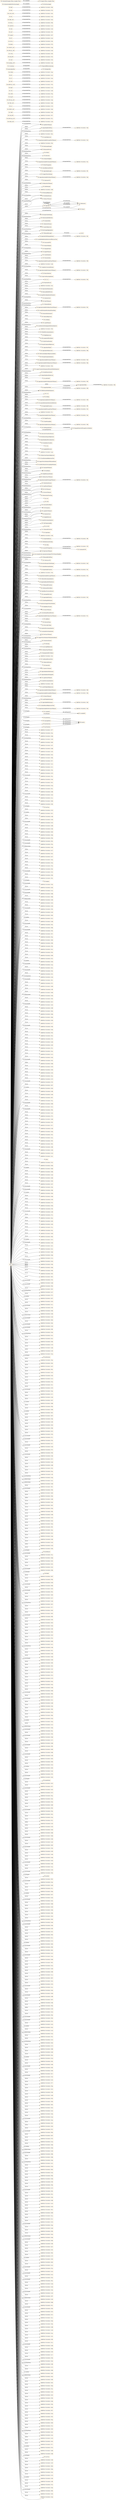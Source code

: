 digraph ar2dtool_diagram { 
rankdir=LR;
size="1501"
node [shape = rectangle, color="orange"]; "TSC:SmallTestTSDataset" "TSC:AlgorithmByNoOfClass" "TSC:MSM_1NN" "TSC:AutocorrelationFunction" "-358fd768:17012018512:-7db1" "-358fd768:17012018512:-7f21" "-358fd768:17012018512:-7f57" "TSC:LinearRegression" "TSC:AlgorithmSuitableForLargeTestTSDataset" "-358fd768:17012018512:-7f04" "TSC:PartitionAndSample" "TSC:BayesianNetwork" "TSC:PUBLIC" "TSC:Derivative" "TSC:k-NearestNeighbor" "-358fd768:17012018512:-7ddc" "TSC:WDTW_1NN" "TSC:AlgorithmSuitableForSimulatedTSDataset" "-358fd768:17012018512:-7fe9" "-358fd768:17012018512:-7f5b" "TSC:Back-Propagation" "TSC:GeneralBayesianNetwork" "TSC:AlgorithmByLength" "TSC:SupportVectorMachine" "TSC:AlgorithmSuitableForMotionTSDataset" "TSC:BayesianSVM" "TSC:MediumTestTSDataset" "-358fd768:17012018512:-7ff9" "TSC:CID_DTW" "-358fd768:17012018512:-7fd9" "TSC:EditMetadata" "-358fd768:17012018512:-7da8" "TSC:PolynomialRegression" "TSC:EuclideanDistance" "TSC:MediumTSDataset" "-358fd768:17012018512:-7e7b" "TSC:Mathematics" "TSC:DynamicTimeWarping" "TSC:TWE_1NN" "TSC:DimensionalityReduction" "TSC:QuantizeData" "-358fd768:17012018512:-7f99" "TSC:ChebyshevDistance" "TSC:LogisticRegression" "TSC:BootstrappedAggregation" "-358fd768:17012018512:-7ede" "-358fd768:17012018512:-7e1f" "TSC:TSDatasetByLength" "TSC:AlgorithmWithWarpingWindow" "TSC:ScalablePaRallelizableInductionOfDecisionTrees" "-358fd768:17012018512:-7f91" "TSC:StructuredSVM" "-358fd768:17012018512:-7f4a" "TSC:SammonMapping" "TSC:WarpingWindow" "-358fd768:17012018512:-7e90" "TSC:ImageTSDataset" "TSC:CosineSimilarity" "-358fd768:17012018512:-7db6" "TSC:NormalizeData" "TSC:RandF" "-358fd768:17012018512:-7f8d" "TSC:AlgorithmSuitableForSmallTrainTSDataset" "TSC:RotF" "-358fd768:17012018512:-7ed9" "TSC:Complexity-InvariantDistance" "TSC:AlgorithmSuitableForSpectroTSDataset" "TSC:FeatureSelection" "TSC:SupervisedLearningInQuest" "TSC:C4.5" "TSC:ProjectionPursuit" "-358fd768:17012018512:-7eec" "TSC:ExpectationMaximisation" "TSC:BayesianBeliefNetwork" "TSC:AveragedOne-DependenceEstimators" "TSC:RotationForest" "TSC:ShortTSDataset" "TSC:TSDatasetByArea" "TSC:AlgorithmSuitableForMediumTrainTSDataset" "TSC:LocallyEstimatedScatterplotSmoothing" "TSC:DDTW_R1_1NN" "TSC:IterativeDichotomiser3" "TSC:StepwiseRegression" "TSC:k-Medians" "-358fd768:17012018512:-7fc1" "TSC:LongTSDataset" "TSC:TSF" "TSC:LeastAbsoluteShrinkageAndSelectionOperator" "-358fd768:17012018512:-7f50" "TSC:FlexibleDiscriminantAnalysis" "-358fd768:17012018512:-7fd5" "TSC:RidgeRegression" "TSC:BN_AugmentedNaiveBayes" "-358fd768:17012018512:-7e0a" "-358fd768:17012018512:-7e22" "TSC:SVMQ" "TSC:SQLiteTransformation" "TSC:PrincipalComponentRegression" "TSC:AlgorithmWithACF" "TSC:AlgorithmWithDerivative" "TSC:Apriorialgorithm" "TSC:MultivariateAdaptiveRegressionSplines" "TSC:TemporalDifferencelearning" "TSC:PS" "-358fd768:17012018512:-7eab" "-358fd768:17012018512:-7dc7" "TSC:PrincipalComponentAnalysis" "TSC:AlgorithmSuitableForSensorTSDataset" "TSC:AlgorithmSuitableForMediumClassTSDataset" "-358fd768:17012018512:-7fa5" "TSC:MLP" "-358fd768:17012018512:-7d9c" "TSC:DD_DTW" "TSC:LongestCommonSubsequenceDistanceforRealSequences" "TSC:StackedGeneralization" "TSC:AlgorithmBasedOnIntervals" "TSC:ASSISTANT" "-358fd768:17012018512:-7fb5" "TSC:AlgorithmSuitableForMediumTestTSDataset" "TSC:AlgorithmWithR1" "TSC:EditDistanceforRealSequences" "TSC:C5.0" "-358fd768:17012018512:-7f85" "TSC:DDTW_Rn_1NN" "-358fd768:17012018512:-7df3" "TSC:DTW_R1_1NN" "-358fd768:17012018512:-7e19" "TSC:k-Means" "TSC:AlgorithmSuitableForECGTSDataset" "TSC:Chi-squaredAutomaticInteractionDetection" "-358fd768:17012018512:-7fbd" "TSC:WDDTW_1NN" "TSC:AlgorithmByFunction" "TSC:AlgorithmSuitableForLargeTrainTSDataset" "-358fd768:17012018512:-7f9d" "-358fd768:17012018512:-7dab" "-358fd768:17012018512:-7f11" "TSC:SVML" "TSC:AlgorithmSuitableForShortTSDataset" "TSC:WeightFunction" "TSC:CleanMissingData" "-358fd768:17012018512:-7f2f" "TSC:BOSS" "TSC:AlgorithmSuitableForDeviceTSDataset" "TSC:WarpingWindowSetThroughCrossValidation" "TSC:DerivativeTransformDistance" "TSC:PartialLeastSquaresRegression" "TSC:AlgorithmBasedOnCombinations" "-358fd768:17012018512:-7ed3" "TSC:StackedAuto-Encoders" "TSC:Euclidean_1NN" "TSC:M5" "TSC:DeepBeliefNetworks" "-358fd768:17012018512:-7ea9" "-358fd768:17012018512:-7efe" "TSC:OrdinaryLeastSquaresRegression" "TSC:ClassificationAndRegressionTree" "TSC:FS" "TSC:SupportVectorMachinesWithLinearKernel" "TSC:DTW_Rn_1NN" "TSC:SyntheticMinorityOversamplingTechnique" "TSC:SimulatedTSDataset" "-358fd768:17012018512:-7fc9" "TSC:NaiveBayes" "TSC:DeepBoltzmannMachine" "-358fd768:17012018512:-7e5e" "TSC:MediumClassTSDataset" "TSC:AlgorithmSuitableForImageTSDataset" "TSC:ManhattanDistance" "TSC:Logistic" "-358fd768:17012018512:-7fe5" "TSC:SmallTrainTSDataset" "TSC:FullWarpingWindow" "TSC:ECGTSDataset" "TSC:DeviceTSDataset" "-358fd768:17012018512:-7ffc" "TSC:HierarchicalClustering" "-358fd768:17012018512:-7ff5" "TSC:SVC" "TSC:NB" "-358fd768:17012018512:-7fa1" "-358fd768:17012018512:-7e10" "-358fd768:17012018512:-7e59" "-358fd768:17012018512:-7f79" "-358fd768:17012018512:-7fb1" "TSC:SVR" "TSC:GaussianNaiveBayes" "TSC:Perceptron" "TSC:LargeTestTSDataset" "TSC:SAXVSM" "TSC:RandomForest" "TSC:HopfieldNetwork" "TSC:LinearDiscriminantAnalysis" "TSC:Self-OrganizingMap" "-358fd768:17012018512:-7e67" "TSC:LPS" "TSC:LS-SVM" "TSC:AlgorithmWithRn" "TSC:TSDatasetByTestSize" "TSC:ClipOutliers" "-358fd768:17012018512:-7e48" "TSC:Algorithm" "TSC:AlgorithmByArea" "-358fd768:17012018512:-7fcd" "TSC:MultidimensionalScaling" "TSC:Filter" "TSC:ConcreteTSCAlgorithm" "TSC:ManyClassTSDataset" "-358fd768:17012018512:-7f0b" "-358fd768:17012018512:-7f19" "TSC:Eclatalgorithm" "http://www.semanticweb.org/mantx/ontologies/TSC#1NearestNeighbor" "TSC:DTD_C" "TSC:TSDatasetByNoOfClass" "TSC:MulticlassSVM" "TSC:DerivativeDynamicTimeWarping" "TSC:GradientBoostingMachines" "TSC:AlgorithmByTrainSize" "-358fd768:17012018512:-7f28" "TSC:Q-Learning" "TSC:AlgorithmSuitableForLongTSDataset" "TSC:MixtureDiscriminantAnalysis" "TSC:AlgorithmBasedOnWholeSeries" "TSC:TSDatasetByTrainSize" "TSC:MultinomialNaiveBayes" "-358fd768:17012018512:-7eb4" "-358fd768:17012018512:-7fad" "-358fd768:17012018512:-7fc5" "TSC:ST" "TSC:RadialBasisFunctionNetwork" "TSC:LearningWithCounts" "TSC:EE" "-358fd768:17012018512:-7fe1" "TSC:AlgorithmByTestSize" "TSC:TimeWarpEditDistance" "TSC:TransductiveSupportVectorMachines" "TSC:RadialBasisFunction" "-358fd768:17012018512:-7ff1" "-358fd768:17012018512:-7e26" "TSC:SensorTSDataset" "TSC:ConvolutionalNeuralNetwork" "TSC:AlgorithmSuitableForManyClassTSDataset" "-358fd768:17012018512:-7fd1" "TSC:TSBF" "-358fd768:17012018512:-7fdd" "-358fd768:17012018512:-7da0" "TSC:AdaBoost" "TSC:DecisionStump" "TSC:Move-Split-Merge" "-358fd768:17012018512:-7fed" "TSC:QuadraticDiscriminantAnalysis" "TSC:LearningVectorQuantization" "TSC:FewClassTSDataset" "-358fd768:17012018512:-7ea3" "TSC:LCSS_1NN" "-358fd768:17012018512:-7e9c" "TSC:SupportVectorMachinesWithQuadraticKernel" "TSC:TimeSeriesDataset" "-358fd768:17012018512:-7f2b" "TSC:DTW_F" "-358fd768:17012018512:-7fa9" "TSC:LS" "TSC:ERP_1NN" "TSC:Boosting" "-358fd768:17012018512:-7ee6" "TSC:Least-AngleRegression" "TSC:ACF" "-358fd768:17012018512:-7fb9" "TSC:BN" "-358fd768:17012018512:-7dee" "-358fd768:17012018512:-7f89" "TSC:MediumTrainTSDataset" "TSC:BoP" "-358fd768:17012018512:-7f81" "TSC:TreeAugmentedNa?veBayes" "TSC:Dataset" "-358fd768:17012018512:-7f95" "-358fd768:17012018512:-7eb1" "TSC:SolutionForTSC" "TSC:ConditionalDecisionTrees" "TSC:COTE" "-358fd768:17012018512:-7f7d" "-358fd768:17012018512:-7ecd" "TSC:MinkowskiDistance" "TSC:ElasticNet" "TSC:SpectroTSDataset" "TSC:AlgorithmBasedOnDictionary" "TSC:AlgorithmBasedOnShapelets" "TSC:LargeTrainTSDataset" "TSC:LinearDiscriminateAnalysis" "-358fd768:17012018512:-7e96" "TSC:LocallyWeightedRegression" "TSC:AlgorithmSuitableForMediumTSDataset" "TSC:AlgorithmSuitableForSmallTestTSDataset" "TSC:MotionTSDataset" "-358fd768:17012018512:-7f60" "TSC:LocallyWeightedLearning" "TSC:AlgorithmByPerformence" "TSC:GradientBoostedRegressionTrees" "TSC:AlgorithmSuitableForFewClassTSDataset" ; /*classes style*/
	"TSC:C4.5" -> "-358fd768:17012018512:-7f5b" [ label = "owl:equivalentClass" ];
	"TSC:DerivativeDynamicTimeWarping" -> "-358fd768:17012018512:-7ed3" [ label = "owl:equivalentClass" ];
	"TSC:DTD_C" -> "-358fd768:17012018512:-7f0b" [ label = "owl:equivalentClass" ];
	"TSC:COTE" -> "-358fd768:17012018512:-7f4a" [ label = "owl:equivalentClass" ];
	"TSC:TSF" -> "-358fd768:17012018512:-7dc7" [ label = "owl:equivalentClass" ];
	"TSC:Logistic" -> "-358fd768:17012018512:-7e67" [ label = "owl:equivalentClass" ];
	"TSC:suitableFor" -> "TSC:availableTo" [ label = "rdfs:subPropertyOf" ];
	"TSC:AlgorithmWithR1" -> "TSC:AlgorithmWithRn" [ label = "owl:disjointWith" ];
	"TSC:AlgorithmWithR1" -> "-358fd768:17012018512:-7f89" [ label = "owl:equivalentClass" ];
	"TSC:AlgorithmSuitableForFewClassTSDataset" -> "-358fd768:17012018512:-7fd5" [ label = "owl:equivalentClass" ];
	"TSC:hasClassSize" -> "TSC:hasSize" [ label = "rdfs:subPropertyOf" ];
	"TSC:TWE_1NN" -> "-358fd768:17012018512:-7db6" [ label = "owl:equivalentClass" ];
	"TSC:BOSS" -> "-358fd768:17012018512:-7f79" [ label = "owl:equivalentClass" ];
	"TSC:AlgorithmByTestSize" -> "-358fd768:17012018512:-7fe5" [ label = "owl:equivalentClass" ];
	"TSC:AlgorithmWithWarpingWindow" -> "-358fd768:17012018512:-7f81" [ label = "owl:equivalentClass" ];
	"TSC:EE" -> "-358fd768:17012018512:-7ecd" [ label = "owl:equivalentClass" ];
	"TSC:ST" -> "-358fd768:17012018512:-7e0a" [ label = "owl:equivalentClass" ];
	"TSC:AlgorithmByPerformence" -> "-358fd768:17012018512:-7fe9" [ label = "owl:equivalentClass" ];
	"TSC:SVML" -> "-358fd768:17012018512:-7df3" [ label = "owl:equivalentClass" ];
	"TSC:AlgorithmWithACF" -> "-358fd768:17012018512:-7f91" [ label = "owl:equivalentClass" ];
	"TSC:AlgorithmByFunction" -> "-358fd768:17012018512:-7ff5" [ label = "owl:equivalentClass" ];
	"TSC:TSBF" -> "-358fd768:17012018512:-7ddc" [ label = "owl:equivalentClass" ];
	"TSC:BoP" -> "-358fd768:17012018512:-7f60" [ label = "owl:equivalentClass" ];
	"TSC:FS" -> "-358fd768:17012018512:-7ea3" [ label = "owl:equivalentClass" ];
	"TSC:AlgorithmSuitableForECGTSDataset" -> "-358fd768:17012018512:-7fd9" [ label = "owl:equivalentClass" ];
	"TSC:AlgorithmSuitableForSmallTestTSDataset" -> "-358fd768:17012018512:-7f9d" [ label = "owl:equivalentClass" ];
	"TSC:MSM_1NN" -> "-358fd768:17012018512:-7e59" [ label = "owl:equivalentClass" ];
	"TSC:ERP_1NN" -> "-358fd768:17012018512:-7eb4" [ label = "owl:equivalentClass" ];
	"TSC:AlgorithmSuitableForSensorTSDataset" -> "-358fd768:17012018512:-7fa9" [ label = "owl:equivalentClass" ];
	"TSC:DD_DTW" -> "-358fd768:17012018512:-7f19" [ label = "owl:equivalentClass" ];
	"TSC:AlgorithmByNoOfClass" -> "-358fd768:17012018512:-7fed" [ label = "owl:equivalentClass" ];
	"TSC:SVMQ" -> "-358fd768:17012018512:-7dee" [ label = "owl:equivalentClass" ];
	"TSC:AlgorithmSuitableForManyClassTSDataset" -> "-358fd768:17012018512:-7fc1" [ label = "owl:equivalentClass" ];
	"TSC:AlgorithmWithRn" -> "-358fd768:17012018512:-7f85" [ label = "owl:equivalentClass" ];
	"TSC:DDTW_R1_1NN" -> "-358fd768:17012018512:-7f2b" [ label = "owl:equivalentClass" ];
	"TSC:Q-Learning" -> "TSC:TemporalDifferencelearning" [ label = "owl:disjointWith" ];
	"TSC:LPS" -> "-358fd768:17012018512:-7e90" [ label = "owl:equivalentClass" ];
	"TSC:AlgorithmSuitableForDeviceTSDataset" -> "-358fd768:17012018512:-7fdd" [ label = "owl:equivalentClass" ];
	"TSC:AlgorithmSuitableForLargeTrainTSDataset" -> "-358fd768:17012018512:-7fc9" [ label = "owl:equivalentClass" ];
	"TSC:RandF" -> "-358fd768:17012018512:-7e1f" [ label = "owl:equivalentClass" ];
	"TSC:hasTrainSize" -> "TSC:hasSize" [ label = "rdfs:subPropertyOf" ];
	"TSC:DDTW_Rn_1NN" -> "-358fd768:17012018512:-7f21" [ label = "owl:equivalentClass" ];
	"TSC:Apriorialgorithm" -> "TSC:Eclatalgorithm" [ label = "owl:disjointWith" ];
	"TSC:WDDTW_1NN" -> "-358fd768:17012018512:-7dab" [ label = "owl:equivalentClass" ];
	"TSC:AlgorithmWithDerivative" -> "-358fd768:17012018512:-7f8d" [ label = "owl:equivalentClass" ];
	"TSC:AlgorithmSuitableForMediumTrainTSDataset" -> "-358fd768:17012018512:-7fb1" [ label = "owl:equivalentClass" ];
	"TSC:Euclidean_1NN" -> "-358fd768:17012018512:-7eab" [ label = "owl:equivalentClass" ];
	"TSC:LS" -> "-358fd768:17012018512:-7e7b" [ label = "owl:equivalentClass" ];
	"TSC:AlgorithmSuitableForMotionTSDataset" -> "-358fd768:17012018512:-7fad" [ label = "owl:equivalentClass" ];
	"TSC:AlgorithmSuitableForMediumTSDataset" -> "-358fd768:17012018512:-7fb9" [ label = "owl:equivalentClass" ];
	"TSC:AlgorithmSuitableForLargeTestTSDataset" -> "-358fd768:17012018512:-7fcd" [ label = "owl:equivalentClass" ];
	"NULL" -> "-358fd768:17012018512:-7d77" [ label = "rdf:rest" ];
	"NULL" -> "-358fd768:17012018512:-7fee" [ label = "rdf:rest" ];
	"NULL" -> "-358fd768:17012018512:-7deb" [ label = "rdf:rest" ];
	"NULL" -> "-358fd768:17012018512:-7e3d" [ label = "owl:someValuesFrom" ];
	"NULL" -> "-358fd768:17012018512:-7d95" [ label = "rdf:rest" ];
	"NULL" -> "-358fd768:17012018512:-7ef7" [ label = "rdf:rest" ];
	"NULL" -> "-358fd768:17012018512:-7f28" [ label = "rdf:first" ];
	"NULL" -> "-358fd768:17012018512:-7eb8" [ label = "rdf:rest" ];
	"NULL" -> "-358fd768:17012018512:-7ef3" [ label = "rdf:rest" ];
	"NULL" -> "-358fd768:17012018512:-7e6c" [ label = "rdf:first" ];
	"NULL" -> "-358fd768:17012018512:-7f66" [ label = "rdf:rest" ];
	"NULL" -> "-358fd768:17012018512:-7f27" [ label = "rdf:rest" ];
	"NULL" -> "TSC:AlgorithmBasedOnIntervals" [ label = "rdf:first" ];
	"NULL" -> "-358fd768:17012018512:-7ec5" [ label = "rdf:rest" ];
	"NULL" -> "-358fd768:17012018512:-7e7c" [ label = "rdf:rest" ];
	"NULL" -> "TSC:LocallyWeightedLearning" [ label = "rdf:first" ];
	"NULL" -> "-358fd768:17012018512:-7f34" [ label = "rdf:rest" ];
	"NULL" -> "-358fd768:17012018512:-7d70" [ label = "rdf:rest" ];
	"NULL" -> "-358fd768:17012018512:-7fac" [ label = "owl:intersectionOf" ];
	"NULL" -> "-358fd768:17012018512:-7e4e" [ label = "rdf:rest" ];
	"NULL" -> "-358fd768:17012018512:-7d31" [ label = "rdf:rest" ];
	"NULL" -> "-358fd768:17012018512:-7e4a" [ label = "rdf:rest" ];
	"NULL" -> "-358fd768:17012018512:-7f41" [ label = "rdf:rest" ];
	"NULL" -> "-358fd768:17012018512:-7df8" [ label = "rdf:rest" ];
	"NULL" -> "-358fd768:17012018512:-7dc6" [ label = "owl:intersectionOf" ];
	"NULL" -> "-358fd768:17012018512:-7e1c" [ label = "rdf:rest" ];
	"NULL" -> "-358fd768:17012018512:-7db9" [ label = "rdf:rest" ];
	"NULL" -> "TSC:TimeSeriesDataset" [ label = "owl:someValuesFrom" ];
	"NULL" -> "TSC:AlgorithmSuitableForManyClassTSDataset" [ label = "rdf:first" ];
	"NULL" -> "-358fd768:17012018512:-7df4" [ label = "rdf:rest" ];
	"NULL" -> "TSC:NaiveBayes" [ label = "rdf:first" ];
	"NULL" -> "TSC:hasTrain" [ label = "owl:onProperty" ];
	"NULL" -> "TSC:TSDatasetByTestSize" [ label = "owl:someValuesFrom" ];
	"NULL" -> "TSC:availableTo" [ label = "owl:onProperty" ];
	"NULL" -> "-358fd768:17012018512:-7d7d" [ label = "rdf:rest" ];
	"NULL" -> "-358fd768:17012018512:-7d21" [ label = "owl:members" ];
	"NULL" -> "-358fd768:17012018512:-7edf" [ label = "rdf:rest" ];
	"NULL" -> "-358fd768:17012018512:-7e3b" [ label = "rdf:first" ];
	"NULL" -> "TSC:StructuredSVM" [ label = "rdf:first" ];
	"NULL" -> "TSC:LeastAbsoluteShrinkageAndSelectionOperator" [ label = "rdf:first" ];
	"NULL" -> "-358fd768:17012018512:-7e25" [ label = "owl:intersectionOf" ];
	"NULL" -> "TSC:EuclideanDistance" [ label = "owl:someValuesFrom" ];
	"NULL" -> "-358fd768:17012018512:-7e89" [ label = "rdf:rest" ];
	"NULL" -> "-358fd768:17012018512:-7d4f" [ label = "rdf:rest" ];
	"NULL" -> "-358fd768:17012018512:-7dd3" [ label = "rdf:rest" ];
	"NULL" -> "TSC:DeviceTSDataset" [ label = "owl:someValuesFrom" ];
	"NULL" -> "-358fd768:17012018512:-7d8a" [ label = "rdf:rest" ];
	"NULL" -> "-358fd768:17012018512:-7f9e" [ label = "rdf:rest" ];
	"NULL" -> "-358fd768:17012018512:-7f8c" [ label = "owl:intersectionOf" ];
	"NULL" -> "-358fd768:17012018512:-7f5a" [ label = "owl:intersectionOf" ];
	"NULL" -> "-358fd768:17012018512:-7e60" [ label = "owl:withRestrictions" ];
	"NULL" -> "-358fd768:17012018512:-7e27" [ label = "rdf:first" ];
	"NULL" -> "-358fd768:17012018512:-7da1" [ label = "rdf:rest" ];
	"NULL" -> "-358fd768:17012018512:-7e57" [ label = "rdf:rest" ];
	"NULL" -> "-358fd768:17012018512:-7eba" [ label = "rdf:rest" ];
	"NULL" -> "TSC:AlgorithmSuitableForSpectroTSDataset" [ label = "rdf:first" ];
	"NULL" -> "-358fd768:17012018512:-7d2a" [ label = "rdf:rest" ];
	"NULL" -> "-358fd768:17012018512:-7f3e" [ label = "rdf:rest" ];
	"NULL" -> "-358fd768:17012018512:-7fc6" [ label = "rdf:rest" ];
	"NULL" -> "-358fd768:17012018512:-7f20" [ label = "owl:intersectionOf" ];
	"NULL" -> "-358fd768:17012018512:-7f4b" [ label = "rdf:rest" ];
	"NULL" -> "-358fd768:17012018512:-7f0c" [ label = "rdf:rest" ];
	"NULL" -> "TSC:employs" [ label = "owl:onProperty" ];
	"NULL" -> "-358fd768:17012018512:-7fa0" [ label = "owl:intersectionOf" ];
	"NULL" -> "-358fd768:17012018512:-7e82" [ label = "rdf:rest" ];
	"NULL" -> "-358fd768:17012018512:-7e1e" [ label = "owl:intersectionOf" ];
	"NULL" -> "-358fd768:17012018512:-7ddb" [ label = "owl:intersectionOf" ];
	"NULL" -> "-358fd768:17012018512:-7dbb" [ label = "rdf:rest" ];
	"NULL" -> "-358fd768:17012018512:-7e69" [ label = "owl:withRestrictions" ];
	"NULL" -> "-358fd768:17012018512:-7d19" [ label = "rdf:rest" ];
	"NULL" -> "-358fd768:17012018512:-7e00" [ label = "rdf:rest" ];
	"NULL" -> "-358fd768:17012018512:-7f26" [ label = "owl:intersectionOf" ];
	"NULL" -> "-358fd768:17012018512:-7e50" [ label = "rdf:rest" ];
	"NULL" -> "TSC:SupportVectorMachinesWithLinearKernel" [ label = "owl:someValuesFrom" ];
	"NULL" -> "-358fd768:17012018512:-7d65" [ label = "rdf:rest" ];
	"NULL" -> "TSC:hasClassSize" [ label = "owl:onProperty" ];
	"NULL" -> "-358fd768:17012018512:-7da8" [ label = "rdf:first" ];
	"NULL" -> "-358fd768:17012018512:-7d12" [ label = "owl:members" ];
	"NULL" -> "-358fd768:17012018512:-7ed8" [ label = "rdf:rest" ];
	"NULL" -> "-358fd768:17012018512:-7fdc" [ label = "owl:intersectionOf" ];
	"NULL" -> "-358fd768:17012018512:-7f86" [ label = "rdf:rest" ];
	"NULL" -> "TSC:Complexity-InvariantDistance" [ label = "owl:someValuesFrom" ];
	"NULL" -> "-358fd768:17012018512:-7f0e" [ label = "owl:intersectionOf" ];
	"NULL" -> "-358fd768:17012018512:-7f47" [ label = "rdf:rest" ];
	"NULL" -> "-358fd768:17012018512:-7fae" [ label = "rdf:rest" ];
	"NULL" -> "-358fd768:17012018512:-7d83" [ label = "rdf:rest" ];
	"NULL" -> "-358fd768:17012018512:-7f08" [ label = "rdf:rest" ];
	"NULL" -> "TSC:CleanMissingData" [ label = "rdf:first" ];
	"NULL" -> "TSC:BayesianNetwork" [ label = "rdf:first" ];
	"NULL" -> "TSC:C4.5" [ label = "owl:someValuesFrom" ];
	"NULL" -> "-358fd768:17012018512:-7ffa" [ label = "rdf:rest" ];
	"NULL" -> "TSC:ChebyshevDistance" [ label = "rdf:first" ];
	"NULL" -> "-358fd768:17012018512:-7ee1" [ label = "rdf:rest" ];
	"NULL" -> "-358fd768:17012018512:-7f54" [ label = "rdf:rest" ];
	"NULL" -> "-358fd768:17012018512:-7d90" [ label = "rdf:rest" ];
	"NULL" -> "-358fd768:17012018512:-7f15" [ label = "rdf:rest" ];
	"NULL" -> "-358fd768:17012018512:-7d5b" [ label = "owl:members" ];
	"NULL" -> "-358fd768:17012018512:-7eaa" [ label = "owl:intersectionOf" ];
	"NULL" -> "-358fd768:17012018512:-7d51" [ label = "rdf:rest" ];
	"NULL" -> "-358fd768:17012018512:-7ea9" [ label = "rdf:first" ];
	"NULL" -> "-358fd768:17012018512:-7fe4" [ label = "owl:intersectionOf" ];
	"NULL" -> "TSC:AlgorithmSuitableForMediumTSDataset" [ label = "rdf:first" ];
	"NULL" -> "-358fd768:17012018512:-7f22" [ label = "rdf:rest" ];
	"NULL" -> "-358fd768:17012018512:-7e2b" [ label = "owl:someValuesFrom" ];
	"NULL" -> "-358fd768:17012018512:-7f01" [ label = "owl:intersectionOf" ];
	"NULL" -> "-358fd768:17012018512:-7f72" [ label = "rdf:rest" ];
	"NULL" -> "-358fd768:17012018512:-7dd9" [ label = "rdf:rest" ];
	"NULL" -> "TSC:AlgorithmByPerformence" [ label = "rdf:first" ];
	"NULL" -> "TSC:DimensionalityReduction" [ label = "rdf:first" ];
	"NULL" -> "-358fd768:17012018512:-7eff" [ label = "rdf:rest" ];
	"NULL" -> "TSC:QuantizeData" [ label = "rdf:first" ];
	"NULL" -> "-358fd768:17012018512:-7d9d" [ label = "rdf:rest" ];
	"NULL" -> "-358fd768:17012018512:-7e9e" [ label = "owl:withRestrictions" ];
	"NULL" -> "-358fd768:17012018512:-7f40" [ label = "rdf:rest" ];
	"NULL" -> "-358fd768:17012018512:-7da7" [ label = "rdf:rest" ];
	"NULL" -> "-358fd768:17012018512:-7e93" [ label = "owl:intersectionOf" ];
	"NULL" -> "TSC:AlgorithmBasedOnWholeSeries" [ label = "rdf:first" ];
	"NULL" -> "-358fd768:17012018512:-7d6f" [ label = "rdf:rest" ];
	"NULL" -> "TSC:hasTestSize" [ label = "owl:onProperty" ];
	"NULL" -> "-358fd768:17012018512:-7db4" [ label = "rdf:rest" ];
	"NULL" -> "-358fd768:17012018512:-7d6b" [ label = "rdf:rest" ];
	"NULL" -> "-358fd768:17012018512:-7db0" [ label = "rdf:rest" ];
	"NULL" -> "-358fd768:17012018512:-7e96" [ label = "rdf:first" ];
	"NULL" -> "-358fd768:17012018512:-7d3d" [ label = "rdf:rest" ];
	"NULL" -> "TSC:LocallyEstimatedScatterplotSmoothing" [ label = "rdf:first" ];
	"NULL" -> "-358fd768:17012018512:-7e77" [ label = "rdf:rest" ];
	"NULL" -> "TSC:LearningVectorQuantization" [ label = "rdf:first" ];
	"NULL" -> "-358fd768:17012018512:-7fa8" [ label = "owl:intersectionOf" ];
	"NULL" -> "TSC:AlgorithmSuitableForSensorTSDataset" [ label = "rdf:first" ];
	"NULL" -> "-358fd768:17012018512:-7eeb" [ label = "rdf:rest" ];
	"NULL" -> "-358fd768:17012018512:-7f5e" [ label = "rdf:rest" ];
	"NULL" -> "-358fd768:17012018512:-7fe2" [ label = "rdf:rest" ];
	"NULL" -> "TSC:WarpingWindow" [ label = "owl:someValuesFrom" ];
	"NULL" -> "-358fd768:17012018512:-7f1f" [ label = "rdf:rest" ];
	"NULL" -> "-358fd768:17012018512:-7e06" [ label = "rdf:rest" ];
	"NULL" -> "-358fd768:17012018512:-7e95" [ label = "rdf:rest" ];
	"NULL" -> "-358fd768:17012018512:-7f2c" [ label = "rdf:rest" ];
	"NULL" -> "-358fd768:17012018512:-7dce" [ label = "rdf:rest" ];
	"NULL" -> "-358fd768:17012018512:-7e13" [ label = "rdf:rest" ];
	"NULL" -> "TSC:GaussianNaiveBayes" [ label = "rdf:first" ];
	"NULL" -> "TSC:AlgorithmWithACF" [ label = "rdf:first" ];
	"NULL" -> "TSC:ExpectationMaximisation" [ label = "rdf:first" ];
	"NULL" -> "TSC:LinearRegression" [ label = "rdf:first" ];
	"NULL" -> "-358fd768:17012018512:-7e63" [ label = "rdf:rest" ];
	"NULL" -> "-358fd768:17012018512:-7fc0" [ label = "owl:intersectionOf" ];
	"NULL" -> "-358fd768:17012018512:-7ddd" [ label = "rdf:first" ];
	"NULL" -> "-358fd768:17012018512:-7d78" [ label = "rdf:rest" ];
	"NULL" -> "-358fd768:17012018512:-7d39" [ label = "rdf:rest" ];
	"NULL" -> "-358fd768:17012018512:-7e20" [ label = "rdf:rest" ];
	"NULL" -> "-358fd768:17012018512:-7dec" [ label = "rdf:rest" ];
	"NULL" -> "-358fd768:17012018512:-7e70" [ label = "rdf:rest" ];
	"NULL" -> "-358fd768:17012018512:-7f78" [ label = "owl:intersectionOf" ];
	"NULL" -> "TSC:Filter" [ label = "rdf:first" ];
	"NULL" -> "TSC:SpectroTSDataset" [ label = "owl:someValuesFrom" ];
	"NULL" -> "TSC:RidgeRegression" [ label = "rdf:first" ];
	"NULL" -> "-358fd768:17012018512:-7d07" [ label = "rdf:rest" ];
	"NULL" -> "TSC:StepwiseRegression" [ label = "rdf:first" ];
	"NULL" -> "-358fd768:17012018512:-7d45" [ label = "owl:members" ];
	"NULL" -> "-358fd768:17012018512:-7ef8" [ label = "rdf:rest" ];
	"NULL" -> "-358fd768:17012018512:-7eb9" [ label = "rdf:rest" ];
	"NULL" -> "-358fd768:17012018512:-7f67" [ label = "rdf:rest" ];
	"NULL" -> "-358fd768:17012018512:-7fca" [ label = "rdf:rest" ];
	"NULL" -> "-358fd768:17012018512:-7d99" [ label = "owl:intersectionOf" ];
	"NULL" -> "-358fd768:17012018512:-7d14" [ label = "rdf:rest" ];
	"NULL" -> "-358fd768:17012018512:-7f94" [ label = "owl:intersectionOf" ];
	"NULL" -> "-358fd768:17012018512:-7ec6" [ label = "rdf:rest" ];
	"NULL" -> "-358fd768:17012018512:-7f74" [ label = "rdf:rest" ];
	"NULL" -> "TSC:MediumTSDataset" [ label = "owl:someValuesFrom" ];
	"NULL" -> "-358fd768:17012018512:-7e9d" [ label = "rdf:first" ];
	"NULL" -> "-358fd768:17012018512:-7f35" [ label = "rdf:rest" ];
	"NULL" -> "-358fd768:17012018512:-7d71" [ label = "rdf:rest" ];
	"NULL" -> "-358fd768:17012018512:-7e4f" [ label = "rdf:rest" ];
	"NULL" -> "-358fd768:17012018512:-7e8a" [ label = "rdf:rest" ];
	"NULL" -> "-358fd768:17012018512:-7f42" [ label = "rdf:rest" ];
	"NULL" -> "-358fd768:17012018512:-7e5c" [ label = "rdf:rest" ];
	"NULL" -> "TSC:Self-OrganizingMap" [ label = "rdf:first" ];
	"NULL" -> "-358fd768:17012018512:-7f03" [ label = "rdf:rest" ];
	"NULL" -> "-358fd768:17012018512:-7f92" [ label = "rdf:rest" ];
	"NULL" -> "-358fd768:17012018512:-7df9" [ label = "rdf:rest" ];
	"NULL" -> "-358fd768:17012018512:-7e58" [ label = "owl:intersectionOf" ];
	"NULL" -> "-358fd768:17012018512:-7e1d" [ label = "rdf:rest" ];
	"NULL" -> "-358fd768:17012018512:-7ea1" [ label = "rdf:rest" ];
	"NULL" -> "rdf:nil" [ label = "rdf:rest" ];
	"NULL" -> "-358fd768:17012018512:-7f10" [ label = "rdf:rest" ];
	"NULL" -> "TSC:AlgorithmBasedOnCombinations" [ label = "rdf:first" ];
	"NULL" -> "TSC:ProjectionPursuit" [ label = "rdf:first" ];
	"NULL" -> "TSC:SammonMapping" [ label = "rdf:first" ];
	"NULL" -> "-358fd768:17012018512:-7dd4" [ label = "rdf:rest" ];
	"NULL" -> "-358fd768:17012018512:-7d6d" [ label = "owl:members" ];
	"NULL" -> "-358fd768:17012018512:-7d8b" [ label = "rdf:rest" ];
	"NULL" -> "-358fd768:17012018512:-7eed" [ label = "rdf:rest" ];
	"NULL" -> "TSC:EditDistanceforRealSequences" [ label = "rdf:first" ];
	"NULL" -> "TSC:CosineSimilarity" [ label = "rdf:first" ];
	"NULL" -> "-358fd768:17012018512:-7dd0" [ label = "rdf:rest" ];
	"NULL" -> "-358fd768:17012018512:-7f50" [ label = "rdf:first" ];
	"NULL" -> "TSC:Boosting" [ label = "rdf:first" ];
	"NULL" -> "-358fd768:17012018512:-7d5d" [ label = "rdf:rest" ];
	"NULL" -> "-358fd768:17012018512:-7e97" [ label = "rdf:rest" ];
	"NULL" -> "-358fd768:17012018512:-7fc8" [ label = "owl:intersectionOf" ];
	"NULL" -> "-358fd768:17012018512:-7fd8" [ label = "owl:intersectionOf" ];
	"NULL" -> "-358fd768:17012018512:-7d0a" [ label = "owl:members" ];
	"NULL" -> "-358fd768:17012018512:-7ebb" [ label = "rdf:rest" ];
	"NULL" -> "-358fd768:17012018512:-7e5f" [ label = "rdf:first" ];
	"NULL" -> "-358fd768:17012018512:-7f7e" [ label = "rdf:rest" ];
	"NULL" -> "-358fd768:17012018512:-7d2b" [ label = "rdf:rest" ];
	"NULL" -> "-358fd768:17012018512:-7f3f" [ label = "rdf:rest" ];
	"NULL" -> "-358fd768:17012018512:-7e8f" [ label = "owl:intersectionOf" ];
	"NULL" -> "-358fd768:17012018512:-7f7a" [ label = "rdf:rest" ];
	"NULL" -> "-358fd768:17012018512:-7de1" [ label = "rdf:first" ];
	"NULL" -> "-358fd768:17012018512:-7e65" [ label = "rdf:rest" ];
	"NULL" -> "TSC:LongTSDataset" [ label = "rdf:first" ];
	"NULL" -> "TSC:AveragedOne-DependenceEstimators" [ label = "rdf:first" ];
	"NULL" -> "TSC:AlgorithmBasedOnShapelets" [ label = "rdf:first" ];
	"NULL" -> "-358fd768:17012018512:-7e83" [ label = "rdf:rest" ];
	"NULL" -> "-358fd768:17012018512:-7f1a" [ label = "rdf:rest" ];
	"NULL" -> "-358fd768:17012018512:-7fa2" [ label = "rdf:rest" ];
	"NULL" -> "-358fd768:17012018512:-7d59" [ label = "rdf:rest" ];
	"NULL" -> "-358fd768:17012018512:-7dbc" [ label = "rdf:rest" ];
	"NULL" -> "-358fd768:17012018512:-7d74" [ label = "owl:members" ];
	"NULL" -> "-358fd768:17012018512:-7e5d" [ label = "owl:intersectionOf" ];
	"NULL" -> "-358fd768:17012018512:-7e01" [ label = "rdf:rest" ];
	"NULL" -> "TSC:k-Medians" [ label = "rdf:first" ];
	"NULL" -> "TSC:AlgorithmSuitableForFewClassTSDataset" [ label = "rdf:first" ];
	"NULL" -> "-358fd768:17012018512:-7e51" [ label = "rdf:rest" ];
	"NULL" -> "TSC:AlgorithmSuitableForSmallTestTSDataset" [ label = "rdf:first" ];
	"NULL" -> "-358fd768:17012018512:-7d66" [ label = "rdf:rest" ];
	"NULL" -> "TSC:Least-AngleRegression" [ label = "rdf:first" ];
	"NULL" -> "TSC:RandomForest" [ label = "rdf:first" ];
	"NULL" -> "-358fd768:17012018512:-7dda" [ label = "rdf:rest" ];
	"NULL" -> "-358fd768:17012018512:-7e7a" [ label = "owl:intersectionOf" ];
	"NULL" -> "-358fd768:17012018512:-7d34" [ label = "rdf:rest" ];
	"NULL" -> "-358fd768:17012018512:-7f48" [ label = "rdf:rest" ];
	"NULL" -> "TSC:Perceptron" [ label = "owl:someValuesFrom" ];
	"NULL" -> "-358fd768:17012018512:-7d84" [ label = "rdf:rest" ];
	"NULL" -> "TSC:WarpingWindowSetThroughCrossValidation" [ label = "owl:someValuesFrom" ];
	"NULL" -> "-358fd768:17012018512:-7f09" [ label = "rdf:rest" ];
	"NULL" -> "-358fd768:17012018512:-7f55" [ label = "rdf:rest" ];
	"NULL" -> "TSC:SpectroTSDataset" [ label = "rdf:first" ];
	"NULL" -> "-358fd768:17012018512:-7d91" [ label = "rdf:rest" ];
	"NULL" -> "-358fd768:17012018512:-7f16" [ label = "rdf:rest" ];
	"NULL" -> "-358fd768:17012018512:-7edd" [ label = "owl:intersectionOf" ];
	"NULL" -> "-358fd768:17012018512:-7fb4" [ label = "owl:intersectionOf" ];
	"NULL" -> "-358fd768:17012018512:-7d52" [ label = "rdf:rest" ];
	"NULL" -> "-358fd768:17012018512:-7e37" [ label = "owl:someValuesFrom" ];
	"NULL" -> "-358fd768:17012018512:-7f73" [ label = "rdf:rest" ];
	"NULL" -> "-358fd768:17012018512:-7d57" [ label = "owl:members" ];
	"NULL" -> "-358fd768:17012018512:-7d20" [ label = "rdf:rest" ];
	"NULL" -> "-358fd768:17012018512:-7ec1" [ label = "rdf:rest" ];
	"NULL" -> "TSC:AlgorithmByTestSize" [ label = "rdf:first" ];
	"NULL" -> "TSC:AlgorithmWithR1" [ label = "rdf:first" ];
	"NULL" -> "-358fd768:17012018512:-7db1" [ label = "rdf:first" ];
	"NULL" -> "-358fd768:17012018512:-7f5f" [ label = "owl:intersectionOf" ];
	"NULL" -> "-358fd768:17012018512:-7d9e" [ label = "rdf:rest" ];
	"NULL" -> "-358fd768:17012018512:-7e0b" [ label = "rdf:rest" ];
	"NULL" -> "TSC:BayesianSVM" [ label = "rdf:first" ];
	"NULL" -> "TSC:LargeTrainTSDataset" [ label = "rdf:first" ];
	"NULL" -> "-358fd768:17012018512:-7e30" [ label = "owl:withRestrictions" ];
	"NULL" -> "TSC:TransductiveSupportVectorMachines" [ label = "rdf:first" ];
	"NULL" -> "TSC:AlgorithmSuitableForMediumClassTSDataset" [ label = "rdf:first" ];
	"NULL" -> "TSC:MediumClassTSDataset" [ label = "rdf:first" ];
	"NULL" -> "TSC:DeviceTSDataset" [ label = "rdf:first" ];
	"NULL" -> "-358fd768:17012018512:-7db5" [ label = "owl:intersectionOf" ];
	"NULL" -> "-358fd768:17012018512:-7d6c" [ label = "rdf:rest" ];
	"NULL" -> "-358fd768:17012018512:-7d9c" [ label = "rdf:first" ];
	"NULL" -> "-358fd768:17012018512:-7e45" [ label = "owl:intersectionOf" ];
	"NULL" -> "-358fd768:17012018512:-7ff8" [ label = "owl:intersectionOf" ];
	"NULL" -> "-358fd768:17012018512:-7d3e" [ label = "rdf:rest" ];
	"NULL" -> "-358fd768:17012018512:-7e41" [ label = "owl:someValuesFrom" ];
	"NULL" -> "-358fd768:17012018512:-7dc2" [ label = "rdf:rest" ];
	"NULL" -> "-358fd768:17012018512:-7fd6" [ label = "rdf:rest" ];
	"NULL" -> "-358fd768:17012018512:-7e78" [ label = "rdf:rest" ];
	"NULL" -> "-358fd768:17012018512:-7edb" [ label = "rdf:rest" ];
	"NULL" -> "-358fd768:17012018512:-7e3f" [ label = "rdf:first" ];
	"NULL" -> "-358fd768:17012018512:-7d3a" [ label = "rdf:rest" ];
	"NULL" -> "TSC:MediumTestTSDataset" [ label = "owl:someValuesFrom" ];
	"NULL" -> "TSC:hasFunction" [ label = "owl:onProperty" ];
	"NULL" -> "-358fd768:17012018512:-7f9a" [ label = "rdf:rest" ];
	"NULL" -> "-358fd768:17012018512:-7d0c" [ label = "rdf:rest" ];
	"NULL" -> "-358fd768:17012018512:-7e07" [ label = "rdf:rest" ];
	"NULL" -> "TSC:SVC" [ label = "rdf:first" ];
	"NULL" -> "-358fd768:17012018512:-7f6c" [ label = "rdf:rest" ];
	"NULL" -> "TSC:ShortTSDataset" [ label = "rdf:first" ];
	"NULL" -> "TSC:TreeAugmentedNa?veBayes" [ label = "rdf:first" ];
	"NULL" -> "-358fd768:17012018512:-7e53" [ label = "rdf:rest" ];
	"NULL" -> "-358fd768:17012018512:-7dcf" [ label = "rdf:rest" ];
	"NULL" -> "-358fd768:17012018512:-7e14" [ label = "rdf:rest" ];
	"NULL" -> "-358fd768:17012018512:-7f3a" [ label = "rdf:rest" ];
	"NULL" -> "-358fd768:17012018512:-7fc2" [ label = "rdf:rest" ];
	"NULL" -> "-358fd768:17012018512:-7d79" [ label = "rdf:rest" ];
	"NULL" -> "TSC:StackedAuto-Encoders" [ label = "rdf:first" ];
	"NULL" -> "-358fd768:17012018512:-7dae" [ label = "owl:intersectionOf" ];
	"NULL" -> "-358fd768:17012018512:-7e71" [ label = "rdf:rest" ];
	"NULL" -> "TSC:LogisticRegression" [ label = "rdf:first" ];
	"NULL" -> "TSC:HierarchicalClustering" [ label = "rdf:first" ];
	"NULL" -> "-358fd768:17012018512:-7e39" [ label = "rdf:first" ];
	"NULL" -> "-358fd768:17012018512:-7d47" [ label = "rdf:rest" ];
	"NULL" -> "-358fd768:17012018512:-7d86" [ label = "owl:members" ];
	"NULL" -> "-358fd768:17012018512:-7fbe" [ label = "rdf:rest" ];
	"NULL" -> "-358fd768:17012018512:-7d08" [ label = "rdf:rest" ];
	"NULL" -> "-358fd768:17012018512:-7d01" [ label = "owl:members" ];
	"NULL" -> "-358fd768:17012018512:-7d97" [ label = "rdf:rest" ];
	"NULL" -> "-358fd768:17012018512:-7dfa" [ label = "rdf:rest" ];
	"NULL" -> "-358fd768:17012018512:-7ef9" [ label = "rdf:rest" ];
	"NULL" -> "TSC:AlgorithmSuitableForMediumTrainTSDataset" [ label = "rdf:first" ];
	"NULL" -> "TSC:Dataset" [ label = "owl:someValuesFrom" ];
	"NULL" -> "TSC:MixtureDiscriminantAnalysis" [ label = "rdf:first" ];
	"NULL" -> "TSC:AlgorithmSuitableForECGTSDataset" [ label = "rdf:first" ];
	"NULL" -> "-358fd768:17012018512:-7d54" [ label = "rdf:rest" ];
	"NULL" -> "-358fd768:17012018512:-7f68" [ label = "rdf:rest" ];
	"NULL" -> "TSC:Back-Propagation" [ label = "rdf:first" ];
	"NULL" -> "-358fd768:17012018512:-7d15" [ label = "rdf:rest" ];
	"NULL" -> "-358fd768:17012018512:-7f29" [ label = "rdf:rest" ];
	"NULL" -> "-358fd768:17012018512:-7f7c" [ label = "owl:intersectionOf" ];
	"NULL" -> "-358fd768:17012018512:-7f2e" [ label = "owl:intersectionOf" ];
	"NULL" -> "TSC:LocallyWeightedRegression" [ label = "rdf:first" ];
	"NULL" -> "-358fd768:17012018512:-7ec7" [ label = "rdf:rest" ];
	"NULL" -> "-358fd768:17012018512:-7ea6" [ label = "owl:intersectionOf" ];
	"NULL" -> "TSC:AlgorithmSuitableForImageTSDataset" [ label = "rdf:first" ];
	"NULL" -> "-358fd768:17012018512:-7f75" [ label = "rdf:rest" ];
	"NULL" -> "TSC:StackedGeneralization" [ label = "rdf:first" ];
	"NULL" -> "TSC:SmallTestTSDataset" [ label = "owl:someValuesFrom" ];
	"NULL" -> "-358fd768:17012018512:-7f36" [ label = "rdf:rest" ];
	"NULL" -> "-358fd768:17012018512:-7efd" [ label = "owl:intersectionOf" ];
	"NULL" -> "-358fd768:17012018512:-7d72" [ label = "rdf:rest" ];
	"NULL" -> "-358fd768:17012018512:-7ed4" [ label = "rdf:rest" ];
	"NULL" -> "-358fd768:17012018512:-7e8b" [ label = "rdf:rest" ];
	"NULL" -> "TSC:SupervisedLearningInQuest" [ label = "rdf:first" ];
	"NULL" -> "TSC:AlgorithmSuitableForDeviceTSDataset" [ label = "rdf:first" ];
	"NULL" -> "-358fd768:17012018512:-7f43" [ label = "rdf:rest" ];
	"NULL" -> "-358fd768:17012018512:-7faa" [ label = "rdf:rest" ];
	"NULL" -> "-358fd768:17012018512:-7cff" [ label = "rdf:rest" ];
	"NULL" -> "TSC:AlgorithmByArea" [ label = "rdf:first" ];
	"NULL" -> "-358fd768:17012018512:-7e6a" [ label = "owl:someValuesFrom" ];
	"NULL" -> "-358fd768:17012018512:-7e3c" [ label = "owl:withRestrictions" ];
	"NULL" -> "-358fd768:17012018512:-7e6d" [ label = "owl:withRestrictions" ];
	"NULL" -> "-358fd768:17012018512:-7f61" [ label = "rdf:rest" ];
	"NULL" -> "TSC:MediumTrainTSDataset" [ label = "owl:someValuesFrom" ];
	"NULL" -> "TSC:PartialLeastSquaresRegression" [ label = "rdf:first" ];
	"NULL" -> "-358fd768:17012018512:-7f49" [ label = "owl:intersectionOf" ];
	"NULL" -> "-358fd768:17012018512:-7dd5" [ label = "rdf:rest" ];
	"NULL" -> "-358fd768:17012018512:-7d8c" [ label = "rdf:rest" ];
	"NULL" -> "-358fd768:17012018512:-7e68" [ label = "rdf:first" ];
	"NULL" -> "-358fd768:17012018512:-7eee" [ label = "rdf:rest" ];
	"NULL" -> "-358fd768:17012018512:-7dd1" [ label = "rdf:rest" ];
	"NULL" -> "-358fd768:17012018512:-7d5e" [ label = "rdf:rest" ];
	"NULL" -> "TSC:FullWarpingWindow" [ label = "owl:someValuesFrom" ];
	"NULL" -> "-358fd768:17012018512:-7ff6" [ label = "rdf:rest" ];
	"NULL" -> "-358fd768:17012018512:-7e98" [ label = "rdf:rest" ];
	"NULL" -> "-358fd768:17012018512:-7d1f" [ label = "rdf:rest" ];
	"NULL" -> "-358fd768:17012018512:-7da3" [ label = "rdf:rest" ];
	"NULL" -> "-358fd768:17012018512:-7d5a" [ label = "rdf:rest" ];
	"NULL" -> "-358fd768:17012018512:-7ff2" [ label = "rdf:rest" ];
	"NULL" -> "TSC:BayesianNetwork" [ label = "owl:someValuesFrom" ];
	"NULL" -> "-358fd768:17012018512:-7ebc" [ label = "rdf:rest" ];
	"NULL" -> "-358fd768:17012018512:-7d2c" [ label = "rdf:rest" ];
	"NULL" -> "-358fd768:17012018512:-7eda" [ label = "rdf:rest" ];
	"NULL" -> "TSC:SyntheticMinorityOversamplingTechnique" [ label = "rdf:first" ];
	"NULL" -> "-358fd768:17012018512:-7def" [ label = "rdf:rest" ];
	"NULL" -> "-358fd768:17012018512:-7e34" [ label = "rdf:rest" ];
	"NULL" -> "-358fd768:17012018512:-7e2d" [ label = "rdf:first" ];
	"NULL" -> "TSC:PartitionAndSample" [ label = "rdf:first" ];
	"NULL" -> "TSC:TSDatasetByTrainSize" [ label = "owl:someValuesFrom" ];
	"NULL" -> "-358fd768:17012018512:-7e84" [ label = "rdf:rest" ];
	"NULL" -> "TSC:hasMeasure" [ label = "owl:onProperty" ];
	"NULL" -> "-358fd768:17012018512:-7fcc" [ label = "owl:intersectionOf" ];
	"NULL" -> "-358fd768:17012018512:-7dbd" [ label = "rdf:rest" ];
	"NULL" -> "TSC:ImageTSDataset" [ label = "rdf:first" ];
	"NULL" -> "TSC:EditDistanceforRealSequences" [ label = "owl:someValuesFrom" ];
	"NULL" -> "-358fd768:17012018512:-7e02" [ label = "rdf:rest" ];
	"NULL" -> "-358fd768:17012018512:-7e91" [ label = "rdf:rest" ];
	"NULL" -> "-358fd768:17012018512:-7e52" [ label = "rdf:rest" ];
	"NULL" -> "-358fd768:17012018512:-7f98" [ label = "owl:intersectionOf" ];
	"NULL" -> "TSC:MotionTSDataset" [ label = "rdf:first" ];
	"NULL" -> "xsd:integer" [ label = "owl:onDatatype" ];
	"NULL" -> "-358fd768:17012018512:-7d67" [ label = "rdf:rest" ];
	"NULL" -> "TSC:FewClassTSDataset" [ label = "rdf:first" ];
	"NULL" -> "TSC:RotationForest" [ label = "owl:someValuesFrom" ];
	"NULL" -> "-358fd768:17012018512:-7fde" [ label = "rdf:rest" ];
	"NULL" -> "-358fd768:17012018512:-7d28" [ label = "rdf:rest" ];
	"NULL" -> "-358fd768:17012018512:-7fd0" [ label = "owl:intersectionOf" ];
	"NULL" -> "TSC:SensorTSDataset" [ label = "owl:someValuesFrom" ];
	"NULL" -> "TSC:DeepBoltzmannMachine" [ label = "rdf:first" ];
	"NULL" -> "TSC:FewClassTSDataset" [ label = "owl:someValuesFrom" ];
	"NULL" -> "-358fd768:17012018512:-7d35" [ label = "rdf:rest" ];
	"NULL" -> "-358fd768:17012018512:-7f9c" [ label = "owl:intersectionOf" ];
	"NULL" -> "-358fd768:17012018512:-7d85" [ label = "rdf:rest" ];
	"NULL" -> "-358fd768:17012018512:-7ee7" [ label = "rdf:rest" ];
	"NULL" -> "TSC:AlgorithmSuitableForShortTSDataset" [ label = "rdf:first" ];
	"NULL" -> "-358fd768:17012018512:-7ea8" [ label = "rdf:rest" ];
	"NULL" -> "-358fd768:17012018512:-7de7" [ label = "owl:someValuesFrom" ];
	"NULL" -> "TSC:FeatureSelection" [ label = "rdf:first" ];
	"NULL" -> "-358fd768:17012018512:-7f17" [ label = "rdf:rest" ];
	"NULL" -> "-358fd768:17012018512:-7d03" [ label = "rdf:rest" ];
	"NULL" -> "-358fd768:17012018512:-7d92" [ label = "rdf:rest" ];
	"NULL" -> "-358fd768:17012018512:-7ffb" [ label = "owl:intersectionOf" ];
	"NULL" -> "-358fd768:17012018512:-7ef4" [ label = "rdf:rest" ];
	"NULL" -> "-358fd768:17012018512:-7d53" [ label = "rdf:rest" ];
	"NULL" -> "-358fd768:17012018512:-7eb5" [ label = "rdf:rest" ];
	"NULL" -> "TSC:AlgorithmWithDerivative" [ label = "rdf:first" ];
	"NULL" -> "-358fd768:17012018512:-7ef0" [ label = "rdf:rest" ];
	"NULL" -> "-358fd768:17012018512:-7f63" [ label = "rdf:rest" ];
	"NULL" -> "TSC:MediumTSDataset" [ label = "rdf:first" ];
	"NULL" -> "-358fd768:17012018512:-7d10" [ label = "rdf:rest" ];
	"NULL" -> "-358fd768:17012018512:-7f24" [ label = "rdf:rest" ];
	"NULL" -> "-358fd768:17012018512:-7d60" [ label = "rdf:rest" ];
	"NULL" -> "-358fd768:17012018512:-7ec2" [ label = "rdf:rest" ];
	"NULL" -> "-358fd768:17012018512:-7e9f" [ label = "owl:someValuesFrom" ];
	"NULL" -> "-358fd768:17012018512:-7f31" [ label = "rdf:rest" ];
	"NULL" -> "-358fd768:17012018512:-7e4b" [ label = "rdf:rest" ];
	"NULL" -> "-358fd768:17012018512:-7da9" [ label = "rdf:rest" ];
	"NULL" -> "TSC:GeneralBayesianNetwork" [ label = "rdf:first" ];
	"NULL" -> "TSC:LinearDiscriminantAnalysis" [ label = "rdf:first" ];
	"NULL" -> "-358fd768:17012018512:-7e09" [ label = "owl:intersectionOf" ];
	"NULL" -> "-358fd768:17012018512:-7df5" [ label = "rdf:rest" ];
	"NULL" -> "-358fd768:17012018512:-7e48" [ label = "rdf:first" ];
	"NULL" -> "-358fd768:17012018512:-7df1" [ label = "rdf:rest" ];
	"NULL" -> "-358fd768:17012018512:-7ecf" [ label = "rdf:rest" ];
	"NULL" -> "TSC:hasLengthSize" [ label = "owl:onProperty" ];
	"NULL" -> "-358fd768:17012018512:-7dc3" [ label = "rdf:rest" ];
	"NULL" -> "-358fd768:17012018512:-7d7a" [ label = "rdf:rest" ];
	"NULL" -> "-358fd768:17012018512:-7e79" [ label = "rdf:rest" ];
	"NULL" -> "-358fd768:17012018512:-7edc" [ label = "rdf:rest" ];
	"NULL" -> "-358fd768:17012018512:-7d4c" [ label = "rdf:rest" ];
	"NULL" -> "TSC:PrincipalComponentAnalysis" [ label = "rdf:first" ];
	"NULL" -> "-358fd768:17012018512:-7e86" [ label = "rdf:rest" ];
	"NULL" -> "-358fd768:17012018512:-7d0d" [ label = "rdf:rest" ];
	"NULL" -> "-358fd768:17012018512:-7f84" [ label = "owl:intersectionOf" ];
	"NULL" -> "-358fd768:17012018512:-7e47" [ label = "rdf:rest" ];
	"NULL" -> "-358fd768:17012018512:-7e21" [ label = "owl:intersectionOf" ];
	"NULL" -> "TSC:ECGTSDataset" [ label = "owl:someValuesFrom" ];
	"NULL" -> "-358fd768:17012018512:-7e08" [ label = "rdf:rest" ];
	"NULL" -> "-358fd768:17012018512:-7efa" [ label = "rdf:rest" ];
	"NULL" -> "-358fd768:17012018512:-7f6d" [ label = "rdf:rest" ];
	"NULL" -> "TSC:Chi-squaredAutomaticInteractionDetection" [ label = "rdf:first" ];
	"NULL" -> "-358fd768:17012018512:-7d1a" [ label = "rdf:rest" ];
	"NULL" -> "-358fd768:17012018512:-7fb6" [ label = "rdf:rest" ];
	"NULL" -> "-358fd768:17012018512:-7e54" [ label = "rdf:rest" ];
	"NULL" -> "-358fd768:17012018512:-7d4a" [ label = "owl:members" ];
	"NULL" -> "-358fd768:17012018512:-7e15" [ label = "rdf:rest" ];
	"NULL" -> "-358fd768:17012018512:-7dde" [ label = "owl:withRestrictions" ];
	"NULL" -> "-358fd768:17012018512:-7fec" [ label = "owl:intersectionOf" ];
	"NULL" -> "-358fd768:17012018512:-7f3b" [ label = "rdf:rest" ];
	"NULL" -> "TSC:LinearDiscriminateAnalysis" [ label = "rdf:first" ];
	"NULL" -> "TSC:ClassificationAndRegressionTree" [ label = "rdf:first" ];
	"NULL" -> "TSC:TSDatasetByLength" [ label = "owl:someValuesFrom" ];
	"NULL" -> "-358fd768:17012018512:-7ded" [ label = "owl:intersectionOf" ];
	"NULL" -> "TSC:IterativeDichotomiser3" [ label = "rdf:first" ];
	"NULL" -> "-358fd768:17012018512:-7e72" [ label = "rdf:rest" ];
	"NULL" -> "-358fd768:17012018512:-7d48" [ label = "rdf:rest" ];
	"NULL" -> "TSC:MediumClassTSDataset" [ label = "owl:someValuesFrom" ];
	"NULL" -> "-358fd768:17012018512:-7ff0" [ label = "owl:intersectionOf" ];
	"NULL" -> "-358fd768:17012018512:-7d09" [ label = "rdf:rest" ];
	"NULL" -> "-358fd768:17012018512:-7dfb" [ label = "rdf:rest" ];
	"NULL" -> "-358fd768:17012018512:-7e0f" [ label = "owl:intersectionOf" ];
	"NULL" -> "-358fd768:17012018512:-7d55" [ label = "rdf:rest" ];
	"NULL" -> "-358fd768:17012018512:-7f69" [ label = "rdf:rest" ];
	"NULL" -> "-358fd768:17012018512:-7d16" [ label = "rdf:rest" ];
	"NULL" -> "-358fd768:17012018512:-7d93" [ label = "owl:members" ];
	"NULL" -> "TSC:ManyClassTSDataset" [ label = "rdf:first" ];
	"NULL" -> "-358fd768:17012018512:-7ec8" [ label = "rdf:rest" ];
	"NULL" -> "-358fd768:17012018512:-7f76" [ label = "rdf:rest" ];
	"NULL" -> "-358fd768:17012018512:-7eb3" [ label = "owl:intersectionOf" ];
	"NULL" -> "TSC:hasAttribute" [ label = "owl:onProperty" ];
	"NULL" -> "-358fd768:17012018512:-7d23" [ label = "rdf:rest" ];
	"NULL" -> "-358fd768:17012018512:-7f37" [ label = "rdf:rest" ];
	"NULL" -> "-358fd768:17012018512:-7ee5" [ label = "owl:intersectionOf" ];
	"NULL" -> "-358fd768:17012018512:-7d73" [ label = "rdf:rest" ];
	"NULL" -> "TSC:AlgorithmSuitableForSimulatedTSDataset" [ label = "rdf:first" ];
	"NULL" -> "-358fd768:17012018512:-7fea" [ label = "rdf:rest" ];
	"NULL" -> "-358fd768:17012018512:-7e8c" [ label = "rdf:rest" ];
	"NULL" -> "-358fd768:17012018512:-7f44" [ label = "rdf:rest" ];
	"NULL" -> "-358fd768:17012018512:-7d80" [ label = "rdf:rest" ];
	"NULL" -> "-358fd768:17012018512:-7f05" [ label = "rdf:rest" ];
	"NULL" -> "-358fd768:17012018512:-7f0a" [ label = "owl:intersectionOf" ];
	"NULL" -> "-358fd768:17012018512:-7d41" [ label = "rdf:rest" ];
	"NULL" -> "-358fd768:17012018512:-7e5a" [ label = "rdf:rest" ];
	"NULL" -> "TSC:SmallTrainTSDataset" [ label = "owl:someValuesFrom" ];
	"NULL" -> "-358fd768:17012018512:-7f12" [ label = "rdf:rest" ];
	"NULL" -> "-358fd768:17012018512:-7e2f" [ label = "rdf:first" ];
	"NULL" -> "-358fd768:17012018512:-7e35" [ label = "rdf:first" ];
	"NULL" -> "TSC:PrincipalComponentRegression" [ label = "rdf:first" ];
	"NULL" -> "-358fd768:17012018512:-7eb0" [ label = "rdf:rest" ];
	"NULL" -> "TSC:SVR" [ label = "rdf:first" ];
	"NULL" -> "TSC:ManhattanDistance" [ label = "rdf:first" ];
	"NULL" -> "-358fd768:17012018512:-7dd6" [ label = "rdf:rest" ];
	"NULL" -> "-358fd768:17012018512:-7d8d" [ label = "rdf:rest" ];
	"NULL" -> "TSC:suitableFor" [ label = "owl:onProperty" ];
	"NULL" -> "-358fd768:17012018512:-7e66" [ label = "owl:intersectionOf" ];
	"NULL" -> "-358fd768:17012018512:-7eef" [ label = "rdf:rest" ];
	"NULL" -> "-358fd768:17012018512:-7dd2" [ label = "rdf:rest" ];
	"NULL" -> "-358fd768:17012018512:-7f4d" [ label = "owl:intersectionOf" ];
	"NULL" -> "-358fd768:17012018512:-7d5f" [ label = "rdf:rest" ];
	"NULL" -> "TSC:MotionTSDataset" [ label = "owl:someValuesFrom" ];
	"NULL" -> "-358fd768:17012018512:-7e99" [ label = "rdf:rest" ];
	"NULL" -> "TSC:AlgorithmByTrainSize" [ label = "rdf:first" ];
	"NULL" -> "-358fd768:17012018512:-7ebd" [ label = "rdf:rest" ];
	"NULL" -> "TSC:DerivativeDynamicTimeWarping" [ label = "owl:someValuesFrom" ];
	"NULL" -> "TSC:AlgorithmWithRn" [ label = "rdf:first" ];
	"NULL" -> "TSC:DynamicTimeWarping" [ label = "rdf:first" ];
	"NULL" -> "-358fd768:17012018512:-7d2d" [ label = "rdf:rest" ];
	"NULL" -> "-358fd768:17012018512:-7e9b" [ label = "owl:intersectionOf" ];
	"NULL" -> "-358fd768:17012018512:-7eca" [ label = "rdf:rest" ];
	"NULL" -> "-358fd768:17012018512:-7e28" [ label = "rdf:rest" ];
	"NULL" -> "-358fd768:17012018512:-7f56" [ label = "owl:intersectionOf" ];
	"NULL" -> "TSC:hasTest" [ label = "owl:onProperty" ];
	"NULL" -> "-358fd768:17012018512:-7fd2" [ label = "rdf:rest" ];
	"NULL" -> "TSC:BootstrappedAggregation" [ label = "rdf:first" ];
	"NULL" -> "-358fd768:17012018512:-7fa4" [ label = "owl:intersectionOf" ];
	"NULL" -> "TSC:BN_AugmentedNaiveBayes" [ label = "rdf:first" ];
	"NULL" -> "-358fd768:17012018512:-7e85" [ label = "rdf:rest" ];
	"NULL" -> "TSC:FlexibleDiscriminantAnalysis" [ label = "rdf:first" ];
	"NULL" -> "TSC:ConvolutionalNeuralNetwork" [ label = "rdf:first" ];
	"NULL" -> "-358fd768:17012018512:-7f1c" [ label = "rdf:rest" ];
	"NULL" -> "TSC:AlgorithmByNoOfClass" [ label = "rdf:first" ];
	"NULL" -> "-358fd768:17012018512:-7dbe" [ label = "rdf:rest" ];
	"NULL" -> "-358fd768:17012018512:-7d37" [ label = "owl:members" ];
	"NULL" -> "-358fd768:17012018512:-7e03" [ label = "rdf:rest" ];
	"NULL" -> "TSC:PUBLIC" [ label = "rdf:first" ];
	"NULL" -> "-358fd768:17012018512:-7ed1" [ label = "owl:intersectionOf" ];
	"NULL" -> "-358fd768:17012018512:-7d68" [ label = "rdf:rest" ];
	"NULL" -> "-358fd768:17012018512:-7d29" [ label = "rdf:rest" ];
	"NULL" -> "TSC:C4.5" [ label = "rdf:first" ];
	"NULL" -> "TSC:AlgorithmBasedOnDictionary" [ label = "rdf:first" ];
	"NULL" -> "-358fd768:17012018512:-7d36" [ label = "rdf:rest" ];
	"NULL" -> "TSC:SensorTSDataset" [ label = "rdf:first" ];
	"NULL" -> "TSC:EditMetadata" [ label = "rdf:first" ];
	"NULL" -> "TSC:DerivativeTransformDistance" [ label = "owl:someValuesFrom" ];
	"NULL" -> "-358fd768:17012018512:-7f96" [ label = "rdf:rest" ];
	"NULL" -> "TSC:SmallTestTSDataset" [ label = "rdf:first" ];
	"NULL" -> "-358fd768:17012018512:-7d43" [ label = "rdf:rest" ];
	"NULL" -> "-358fd768:17012018512:-7d04" [ label = "rdf:rest" ];
	"NULL" -> "-358fd768:17012018512:-7e6e" [ label = "owl:someValuesFrom" ];
	"NULL" -> "-358fd768:17012018512:-7fe8" [ label = "owl:intersectionOf" ];
	"NULL" -> "TSC:DeepBeliefNetworks" [ label = "rdf:first" ];
	"NULL" -> "TSC:AutocorrelationFunction" [ label = "owl:someValuesFrom" ];
	"NULL" -> "-358fd768:17012018512:-7ef5" [ label = "rdf:rest" ];
	"NULL" -> "TSC:HopfieldNetwork" [ label = "rdf:first" ];
	"NULL" -> "TSC:ElasticNet" [ label = "rdf:first" ];
	"NULL" -> "-358fd768:17012018512:-7ef1" [ label = "rdf:rest" ];
	"NULL" -> "TSC:ImageTSDataset" [ label = "owl:someValuesFrom" ];
	"NULL" -> "-358fd768:17012018512:-7f64" [ label = "rdf:rest" ];
	"NULL" -> "TSC:SmallTrainTSDataset" [ label = "rdf:first" ];
	"NULL" -> "-358fd768:17012018512:-7d11" [ label = "rdf:rest" ];
	"NULL" -> "TSC:AlgorithmWithWarpingWindow" [ label = "rdf:first" ];
	"NULL" -> "-358fd768:17012018512:-7e7e" [ label = "rdf:rest" ];
	"NULL" -> "-358fd768:17012018512:-7d63" [ label = "owl:members" ];
	"NULL" -> "-358fd768:17012018512:-7f90" [ label = "owl:intersectionOf" ];
	"NULL" -> "-358fd768:17012018512:-7d61" [ label = "rdf:rest" ];
	"NULL" -> "TSC:AlgorithmSuitableForSmallTrainTSDataset" [ label = "rdf:first" ];
	"NULL" -> "-358fd768:17012018512:-7ec3" [ label = "rdf:rest" ];
	"NULL" -> "-358fd768:17012018512:-7eae" [ label = "owl:intersectionOf" ];
	"NULL" -> "TSC:MultivariateAdaptiveRegressionSplines" [ label = "rdf:first" ];
	"NULL" -> "-358fd768:17012018512:-7de9" [ label = "rdf:rest" ];
	"NULL" -> "-358fd768:17012018512:-7f82" [ label = "rdf:rest" ];
	"NULL" -> "-358fd768:17012018512:-7e4c" [ label = "rdf:rest" ];
	"NULL" -> "-358fd768:17012018512:-7e0d" [ label = "rdf:rest" ];
	"NULL" -> "-358fd768:17012018512:-7df6" [ label = "rdf:rest" ];
	"NULL" -> "-358fd768:17012018512:-7e1a" [ label = "rdf:rest" ];
	"NULL" -> "-358fd768:17012018512:-7db7" [ label = "rdf:rest" ];
	"NULL" -> "TSC:SimulatedTSDataset" [ label = "owl:someValuesFrom" ];
	"NULL" -> "TSC:SupportVectorMachine" [ label = "rdf:first" ];
	"NULL" -> "TSC:ScalablePaRallelizableInductionOfDecisionTrees" [ label = "rdf:first" ];
	"NULL" -> "-358fd768:17012018512:-7dc4" [ label = "rdf:rest" ];
	"NULL" -> "-358fd768:17012018512:-7d7b" [ label = "rdf:rest" ];
	"NULL" -> "-358fd768:17012018512:-7ecc" [ label = "owl:intersectionOf" ];
	"NULL" -> "TSC:OrdinaryLeastSquaresRegression" [ label = "rdf:first" ];
	"NULL" -> "TSC:LongTSDataset" [ label = "owl:someValuesFrom" ];
	"NULL" -> "-358fd768:17012018512:-7dc0" [ label = "rdf:rest" ];
	"NULL" -> "TSC:AlgorithmSuitableForLongTSDataset" [ label = "rdf:first" ];
	"NULL" -> "-358fd768:17012018512:-7d4d" [ label = "rdf:rest" ];
	"NULL" -> "-358fd768:17012018512:-7d9f" [ label = "owl:intersectionOf" ];
	"NULL" -> "-358fd768:17012018512:-7e87" [ label = "rdf:rest" ];
	"NULL" -> "-358fd768:17012018512:-7efb" [ label = "rdf:rest" ];
	"NULL" -> "-358fd768:17012018512:-7f6e" [ label = "rdf:rest" ];
	"NULL" -> "-358fd768:17012018512:-7e29" [ label = "rdf:first" ];
	"NULL" -> "TSC:RadialBasisFunctionNetwork" [ label = "rdf:first" ];
	"NULL" -> "-358fd768:17012018512:-7d1b" [ label = "rdf:rest" ];
	"NULL" -> "-358fd768:17012018512:-7f6a" [ label = "rdf:rest" ];
	"NULL" -> "-358fd768:17012018512:-7fd4" [ label = "owl:intersectionOf" ];
	"NULL" -> "-358fd768:17012018512:-7fc4" [ label = "owl:intersectionOf" ];
	"NULL" -> "-358fd768:17012018512:-7e55" [ label = "rdf:rest" ];
	"NULL" -> "-358fd768:17012018512:-7d32" [ label = "owl:members" ];
	"NULL" -> "-358fd768:17012018512:-7e16" [ label = "rdf:rest" ];
	"NULL" -> "-358fd768:17012018512:-7e2a" [ label = "owl:withRestrictions" ];
	"NULL" -> "TSC:TSDatasetByArea" [ label = "owl:someValuesFrom" ];
	"NULL" -> "-358fd768:17012018512:-7f3c" [ label = "rdf:rest" ];
	"NULL" -> "-358fd768:17012018512:-7eec" [ label = "rdf:first" ];
	"NULL" -> "-358fd768:17012018512:-7e23" [ label = "rdf:rest" ];
	"NULL" -> "-358fd768:17012018512:-7de3" [ label = "owl:someValuesFrom" ];
	"NULL" -> "-358fd768:17012018512:-7e73" [ label = "rdf:rest" ];
	"NULL" -> "-358fd768:17012018512:-7d88" [ label = "rdf:rest" ];
	"NULL" -> "-358fd768:17012018512:-7d49" [ label = "rdf:rest" ];
	"NULL" -> "-358fd768:17012018512:-7dac" [ label = "rdf:rest" ];
	"NULL" -> "-358fd768:17012018512:-7d1d" [ label = "owl:members" ];
	"NULL" -> "TSC:BayesianBeliefNetwork" [ label = "rdf:first" ];
	"NULL" -> "-358fd768:17012018512:-7dfc" [ label = "rdf:rest" ];
	"NULL" -> "-358fd768:17012018512:-7e80" [ label = "rdf:rest" ];
	"NULL" -> "TSC:TSDatasetByNoOfClass" [ label = "owl:someValuesFrom" ];
	"NULL" -> "-358fd768:17012018512:-7df2" [ label = "owl:intersectionOf" ];
	"NULL" -> "-358fd768:17012018512:-7d56" [ label = "rdf:rest" ];
	"NULL" -> "-358fd768:17012018512:-7d17" [ label = "rdf:rest" ];
	"NULL" -> "-358fd768:17012018512:-7f18" [ label = "owl:intersectionOf" ];
	"NULL" -> "TSC:ConditionalDecisionTrees" [ label = "rdf:first" ];
	"NULL" -> "TSC:SupportVectorMachinesWithQuadraticKernel" [ label = "owl:someValuesFrom" ];
	"NULL" -> "-358fd768:17012018512:-7ec9" [ label = "rdf:rest" ];
	"NULL" -> "TSC:RandomForest" [ label = "owl:someValuesFrom" ];
	"NULL" -> "-358fd768:17012018512:-7f77" [ label = "rdf:rest" ];
	"NULL" -> "-358fd768:17012018512:-7fda" [ label = "rdf:rest" ];
	"NULL" -> "-358fd768:17012018512:-7d24" [ label = "rdf:rest" ];
	"NULL" -> "-358fd768:17012018512:-7f38" [ label = "rdf:rest" ];
	"NULL" -> "-358fd768:17012018512:-7e8d" [ label = "rdf:rest" ];
	"NULL" -> "TSC:ECGTSDataset" [ label = "rdf:first" ];
	"NULL" -> "-358fd768:17012018512:-7f45" [ label = "rdf:rest" ];
	"NULL" -> "-358fd768:17012018512:-7f06" [ label = "rdf:rest" ];
	"NULL" -> "-358fd768:17012018512:-7d81" [ label = "rdf:rest" ];
	"NULL" -> "-358fd768:17012018512:-7d42" [ label = "rdf:rest" ];
	"NULL" -> "-358fd768:17012018512:-7ee3" [ label = "rdf:rest" ];
	"NULL" -> "-358fd768:17012018512:-7e9a" [ label = "rdf:rest" ];
	"NULL" -> "-358fd768:17012018512:-7ea4" [ label = "rdf:rest" ];
	"NULL" -> "-358fd768:17012018512:-7eea" [ label = "owl:intersectionOf" ];
	"NULL" -> "-358fd768:17012018512:-7f52" [ label = "rdf:rest" ];
	"NULL" -> "-358fd768:17012018512:-7de5" [ label = "rdf:first" ];
	"NULL" -> "TSC:AlgorithmSuitableForLargeTrainTSDataset" [ label = "rdf:first" ];
	"NULL" -> "TSC:ShortTSDataset" [ label = "owl:someValuesFrom" ];
	"NULL" -> "TSC:AlgorithmSuitableForMotionTSDataset" [ label = "rdf:first" ];
	"NULL" -> "-358fd768:17012018512:-7f13" [ label = "rdf:rest" ];
	"NULL" -> "-358fd768:17012018512:-7fb0" [ label = "owl:intersectionOf" ];
	"NULL" -> "-358fd768:17012018512:-7dd7" [ label = "rdf:rest" ];
	"NULL" -> "-358fd768:17012018512:-7f70" [ label = "rdf:rest" ];
	"NULL" -> "-358fd768:17012018512:-7e3a" [ label = "rdf:rest" ];
	"NULL" -> "-358fd768:17012018512:-7d8e" [ label = "rdf:rest" ];
	"NULL" -> "-358fd768:17012018512:-7d0e" [ label = "owl:members" ];
	"NULL" -> "-358fd768:17012018512:-7e40" [ label = "owl:withRestrictions" ];
	"NULL" -> "-358fd768:17012018512:-7f88" [ label = "owl:intersectionOf" ];
	"NULL" -> "-358fd768:17012018512:-7d9b" [ label = "rdf:rest" ];
	"NULL" -> "-358fd768:17012018512:-7ebe" [ label = "rdf:rest" ];
	"NULL" -> "-358fd768:17012018512:-7e31" [ label = "owl:someValuesFrom" ];
	"NULL" -> "-358fd768:17012018512:-7ed9" [ label = "rdf:first" ];
	"NULL" -> "TSC:AlgorithmByFunction" [ label = "rdf:first" ];
	"NULL" -> "-358fd768:17012018512:-7d2e" [ label = "rdf:rest" ];
	"NULL" -> "-358fd768:17012018512:-7db2" [ label = "rdf:rest" ];
	"NULL" -> "-358fd768:17012018512:-7ecb" [ label = "rdf:rest" ];
	"NULL" -> "TSC:LongestCommonSubsequenceDistanceforRealSequences" [ label = "rdf:first" ];
	"NULL" -> "-358fd768:17012018512:-7f8e" [ label = "rdf:rest" ];
	"NULL" -> "-358fd768:17012018512:-7d3b" [ label = "rdf:rest" ];
	"NULL" -> "-358fd768:17012018512:-7f4f" [ label = "rdf:rest" ];
	"NULL" -> "TSC:WeightFunction" [ label = "owl:someValuesFrom" ];
	"NULL" -> "-358fd768:17012018512:-7f8a" [ label = "rdf:rest" ];
	"NULL" -> "-358fd768:17012018512:-7e75" [ label = "rdf:rest" ];
	"NULL" -> "TSC:MultidimensionalScaling" [ label = "rdf:first" ];
	"NULL" -> "TSC:NormalizeData" [ label = "rdf:first" ];
	"NULL" -> "TSC:LargeTestTSDataset" [ label = "owl:someValuesFrom" ];
	"NULL" -> "-358fd768:17012018512:-7ff4" [ label = "owl:intersectionOf" ];
	"NULL" -> "-358fd768:17012018512:-7eb1" [ label = "rdf:first" ];
	"NULL" -> "-358fd768:17012018512:-7f5c" [ label = "rdf:rest" ];
	"NULL" -> "TSC:Derivative" [ label = "owl:someValuesFrom" ];
	"NULL" -> "TSC:MinkowskiDistance" [ label = "rdf:first" ];
	"NULL" -> "TSC:EuclideanDistance" [ label = "rdf:first" ];
	"NULL" -> "TSC:ASSISTANT" [ label = "rdf:first" ];
	"NULL" -> "-358fd768:17012018512:-7dfe" [ label = "rdf:rest" ];
	"NULL" -> "-358fd768:17012018512:-7dbf" [ label = "rdf:rest" ];
	"NULL" -> "-358fd768:17012018512:-7e43" [ label = "rdf:rest" ];
	"NULL" -> "TSC:AlgorithmByLength" [ label = "rdf:first" ];
	"NULL" -> "-358fd768:17012018512:-7e04" [ label = "rdf:rest" ];
	"NULL" -> "-358fd768:17012018512:-7f11" [ label = "rdf:first" ];
	"NULL" -> "TSC:MultinomialNaiveBayes" [ label = "rdf:first" ];
	"NULL" -> "TSC:M5" [ label = "rdf:first" ];
	"NULL" -> "-358fd768:17012018512:-7fb2" [ label = "rdf:rest" ];
	"NULL" -> "-358fd768:17012018512:-7d69" [ label = "rdf:rest" ];
	"NULL" -> "-358fd768:17012018512:-7dcc" [ label = "rdf:rest" ];
	"NULL" -> "-358fd768:17012018512:-7e11" [ label = "rdf:rest" ];
	"NULL" -> "-358fd768:17012018512:-7f04" [ label = "rdf:first" ];
	"NULL" -> "-358fd768:17012018512:-7d76" [ label = "rdf:rest" ];
	"NULL" -> "-358fd768:17012018512:-7daa" [ label = "owl:intersectionOf" ];
	"NULL" -> "TSC:QuadraticDiscriminantAnalysis" [ label = "rdf:first" ];
	"NULL" -> "-358fd768:17012018512:-7ee9" [ label = "rdf:rest" ];
	"NULL" -> "-358fd768:17012018512:-7f58" [ label = "rdf:rest" ];
	"NULL" -> "-358fd768:17012018512:-7d44" [ label = "rdf:rest" ];
	"NULL" -> "-358fd768:17012018512:-7de6" [ label = "owl:withRestrictions" ];
	"NULL" -> "-358fd768:17012018512:-7fb8" [ label = "owl:intersectionOf" ];
	"NULL" -> "-358fd768:17012018512:-7ef6" [ label = "rdf:rest" ];
	"NULL" -> "-358fd768:17012018512:-7eb7" [ label = "rdf:rest" ];
	"NULL" -> "-358fd768:17012018512:-7ef2" [ label = "rdf:rest" ];
	"NULL" -> "-358fd768:17012018512:-7f65" [ label = "rdf:rest" ];
	"NULL" -> "-358fd768:17012018512:-7e7f" [ label = "rdf:rest" ];
	"NULL" -> "-358fd768:17012018512:-7d26" [ label = "owl:members" ];
	"NULL" -> "-358fd768:17012018512:-7d62" [ label = "rdf:rest" ];
	"NULL" -> "-358fd768:17012018512:-7ec4" [ label = "rdf:rest" ];
	"NULL" -> "-358fd768:17012018512:-7f2a" [ label = "owl:intersectionOf" ];
	"NULL" -> "-358fd768:17012018512:-7ec0" [ label = "rdf:rest" ];
	"NULL" -> "-358fd768:17012018512:-7ea2" [ label = "owl:intersectionOf" ];
	"NULL" -> "-358fd768:17012018512:-7f33" [ label = "rdf:rest" ];
	"NULL" -> "TSC:SimulatedTSDataset" [ label = "rdf:first" ];
	"NULL" -> "-358fd768:17012018512:-7fbc" [ label = "owl:intersectionOf" ];
	"NULL" -> "-358fd768:17012018512:-7e4d" [ label = "rdf:rest" ];
	"NULL" -> "-358fd768:17012018512:-7d30" [ label = "rdf:rest" ];
	"NULL" -> "-358fd768:17012018512:-7e0e" [ label = "rdf:rest" ];
	"NULL" -> "-358fd768:17012018512:-7e18" [ label = "owl:intersectionOf" ];
	"NULL" -> "-358fd768:17012018512:-7df7" [ label = "rdf:rest" ];
	"NULL" -> "-358fd768:17012018512:-7e36" [ label = "owl:withRestrictions" ];
	"NULL" -> "-358fd768:17012018512:-7db8" [ label = "rdf:rest" ];
	"NULL" -> "-358fd768:17012018512:-7f51" [ label = "rdf:rest" ];
	"NULL" -> "TSC:Perceptron" [ label = "rdf:first" ];
	"NULL" -> "TSC:LargeTestTSDataset" [ label = "rdf:first" ];
	"NULL" -> "TSC:MulticlassSVM" [ label = "rdf:first" ];
	"NULL" -> "-358fd768:17012018512:-7fe0" [ label = "owl:intersectionOf" ];
	"NULL" -> "-358fd768:17012018512:-7dc5" [ label = "rdf:rest" ];
	"NULL" -> "-358fd768:17012018512:-7d7c" [ label = "rdf:rest" ];
	"NULL" -> "-358fd768:17012018512:-7dc1" [ label = "rdf:rest" ];
	"NULL" -> "TSC:TimeWarpEditDistance" [ label = "owl:someValuesFrom" ];
	"NULL" -> "-358fd768:17012018512:-7d4e" [ label = "rdf:rest" ];
	"NULL" -> "-358fd768:17012018512:-7fe6" [ label = "rdf:rest" ];
	"NULL" -> "-358fd768:17012018512:-7e88" [ label = "rdf:rest" ];
	"NULL" -> "-358fd768:17012018512:-7e49" [ label = "rdf:rest" ];
	"NULL" -> "-358fd768:17012018512:-7eac" [ label = "rdf:rest" ];
	"NULL" -> "TSC:k-Means" [ label = "rdf:first" ];
	"NULL" -> "TSC:Algorithm" [ label = "rdf:first" ];
	"NULL" -> "TSC:PolynomialRegression" [ label = "rdf:first" ];
	"NULL" -> "-358fd768:17012018512:-7efc" [ label = "rdf:rest" ];
	"NULL" -> "-358fd768:17012018512:-7f6f" [ label = "rdf:rest" ];
	"NULL" -> "-358fd768:17012018512:-7d1c" [ label = "rdf:rest" ];
	"NULL" -> "TSC:LongestCommonSubsequenceDistanceforRealSequences" [ label = "owl:someValuesFrom" ];
	"NULL" -> "-358fd768:17012018512:-7ed6" [ label = "owl:intersectionOf" ];
	"NULL" -> "-358fd768:17012018512:-7f6b" [ label = "rdf:rest" ];
	"NULL" -> "-358fd768:17012018512:-7e56" [ label = "rdf:rest" ];
	"NULL" -> "http://www.semanticweb.org/mantx/ontologies/TSC#1NearestNeighbor" [ label = "owl:someValuesFrom" ];
	"NULL" -> "-358fd768:17012018512:-7e17" [ label = "rdf:rest" ];
	"NULL" -> "-358fd768:17012018512:-7f3d" [ label = "rdf:rest" ];
	"NULL" -> "-358fd768:17012018512:-7da5" [ label = "owl:intersectionOf" ];
	"NULL" -> "-358fd768:17012018512:-7ddf" [ label = "owl:someValuesFrom" ];
	"NULL" -> "-358fd768:17012018512:-7e74" [ label = "rdf:rest" ];
	"NULL" -> "-358fd768:17012018512:-7d89" [ label = "rdf:rest" ];
	"NULL" -> "TSC:AlgorithmSuitableForMediumTestTSDataset" [ label = "rdf:first" ];
	"NULL" -> "TSC:SupportVectorMachinesWithLinearKernel" [ label = "rdf:first" ];
	"NULL" -> "-358fd768:17012018512:-7d05" [ label = "owl:members" ];
	"NULL" -> "-358fd768:17012018512:-7de2" [ label = "owl:withRestrictions" ];
	"NULL" -> "-358fd768:17012018512:-7dfd" [ label = "rdf:rest" ];
	"NULL" -> "-358fd768:17012018512:-7e81" [ label = "rdf:rest" ];
	"NULL" -> "-358fd768:17012018512:-7dba" [ label = "rdf:rest" ];
	"NULL" -> "-358fd768:17012018512:-7fce" [ label = "rdf:rest" ];
	"NULL" -> "-358fd768:17012018512:-7d18" [ label = "rdf:rest" ];
	"NULL" -> "TSC:k-NearestNeighbor" [ label = "rdf:first" ];
	"NULL" -> "TSC:Move-Split-Merge" [ label = "owl:someValuesFrom" ];
	"NULL" -> "-358fd768:17012018512:-7d25" [ label = "rdf:rest" ];
	"NULL" -> "-358fd768:17012018512:-7f39" [ label = "rdf:rest" ];
	"NULL" -> "TSC:AlgorithmSuitableForLargeTestTSDataset" [ label = "rdf:first" ];
	"NULL" -> "-358fd768:17012018512:-7e8e" [ label = "rdf:rest" ];
	"NULL" -> "TSC:GradientBoostedRegressionTrees" [ label = "rdf:first" ];
	"NULL" -> "TSC:NaiveBayes" [ label = "owl:someValuesFrom" ];
	"NULL" -> "-358fd768:17012018512:-7f46" [ label = "rdf:rest" ];
	"NULL" -> "-358fd768:17012018512:-7d82" [ label = "rdf:rest" ];
	"NULL" -> "-358fd768:17012018512:-7f07" [ label = "rdf:rest" ];
	"NULL" -> "-358fd768:17012018512:-7ee4" [ label = "rdf:rest" ];
	"NULL" -> "TSC:ManyClassTSDataset" [ label = "owl:someValuesFrom" ];
	"NULL" -> "-358fd768:17012018512:-7f53" [ label = "rdf:rest" ];
	"NULL" -> "-358fd768:17012018512:-7fba" [ label = "rdf:rest" ];
	"NULL" -> "-358fd768:17012018512:-7d00" [ label = "rdf:rest" ];
	"NULL" -> "-358fd768:17012018512:-7f14" [ label = "rdf:rest" ];
	"NULL" -> "TSC:GradientBoostingMachines" [ label = "rdf:first" ];
	"NULL" -> "-358fd768:17012018512:-7d50" [ label = "rdf:rest" ];
	"NULL" -> "-358fd768:17012018512:-7e61" [ label = "owl:someValuesFrom" ];
	"NULL" -> "-358fd768:17012018512:-7e2e" [ label = "rdf:rest" ];
	"NULL" -> "-358fd768:17012018512:-7e33" [ label = "rdf:first" ];
	"NULL" -> "-358fd768:17012018512:-7eb2" [ label = "rdf:rest" ];
	"NULL" -> "TSC:RadialBasisFunction" [ label = "rdf:first" ];
	"NULL" -> "TSC:LS-SVM" [ label = "rdf:first" ];
	"NULL" -> "TSC:C5.0" [ label = "rdf:first" ];
	"NULL" -> "-358fd768:17012018512:-7f71" [ label = "rdf:rest" ];
	"NULL" -> "-358fd768:17012018512:-7d7e" [ label = "owl:members" ];
	"NULL" -> "-358fd768:17012018512:-7dd8" [ label = "rdf:rest" ];
	"NULL" -> "-358fd768:17012018512:-7d8f" [ label = "rdf:rest" ];
	"NULL" -> "TSC:MediumTestTSDataset" [ label = "rdf:first" ];
	"NULL" -> "TSC:hasTrainSize" [ label = "owl:onProperty" ];
	"NULL" -> "TSC:SupportVectorMachinesWithQuadraticKernel" [ label = "rdf:first" ];
	"NULL" -> "TSC:hasClass" [ label = "owl:onProperty" ];
	"NULL" -> "TSC:LargeTrainTSDataset" [ label = "owl:someValuesFrom" ];
	"NULL" -> "TSC:ClipOutliers" [ label = "rdf:first" ];
	"NULL" -> "-358fd768:17012018512:-7ebf" [ label = "rdf:rest" ];
	"NULL" -> "TSC:SQLiteTransformation" [ label = "rdf:first" ];
	"NULL" -> "-358fd768:17012018512:-7d2f" [ label = "rdf:rest" ];
	"NULL" -> "TSC:LogisticRegression" [ label = "owl:someValuesFrom" ];
	"NULL" -> "-358fd768:17012018512:-7db3" [ label = "rdf:rest" ];
	"NULL" -> "-358fd768:17012018512:-7d6a" [ label = "rdf:rest" ];
	"NULL" -> "TSC:MediumTrainTSDataset" [ label = "rdf:first" ];
	"NULL" -> "TSC:AdaBoost" [ label = "rdf:first" ];
	"NULL" -> "-358fd768:17012018512:-7d3c" [ label = "rdf:rest" ];
	"NULL" -> "-358fd768:17012018512:-7e76" [ label = "rdf:rest" ];
	"NULL" -> "-358fd768:17012018512:-7d3f" [ label = "owl:members" ];
	"NULL" -> "TSC:LearningWithCounts" [ label = "rdf:first" ];
	"NULL" -> "TSC:ConcreteTSCAlgorithm" [ label = "rdf:first" ];
	"NULL" -> "-358fd768:17012018512:-7dff" [ label = "rdf:rest" ];
	"NULL" -> "-358fd768:17012018512:-7f1e" [ label = "rdf:rest" ];
	"NULL" -> "-358fd768:17012018512:-7fa6" [ label = "rdf:rest" ];
	"NULL" -> "-358fd768:17012018512:-7f80" [ label = "owl:intersectionOf" ];
	"NULL" -> "TSC:DecisionStump" [ label = "rdf:first" ];
	"NULL" -> "TSC:DynamicTimeWarping" [ label = "owl:someValuesFrom" ];
	"NULL" -> "-358fd768:17012018512:-7e05" [ label = "rdf:rest" ];
	"NULL" -> "-358fd768:17012018512:-7dcd" [ label = "rdf:rest" ];
	"NULL" -> "TSC:Mathematics" [ label = "owl:someValuesFrom" ];
	"TSC:NB" -> "-358fd768:17012018512:-7e26" [ label = "owl:equivalentClass" ];
	"TSC:FullWarpingWindow" -> "TSC:WarpingWindowSetThroughCrossValidation" [ label = "owl:disjointWith" ];
	"TSC:AlgorithmSuitableForSimulatedTSDataset" -> "-358fd768:17012018512:-7fa1" [ label = "owl:equivalentClass" ];
	"TSC:AlgorithmSuitableForSpectroTSDataset" -> "-358fd768:17012018512:-7f95" [ label = "owl:equivalentClass" ];
	"TSC:hasLengthSize" -> "TSC:hasSize" [ label = "rdfs:subPropertyOf" ];
	"TSC:ConcreteTSCAlgorithm" -> "-358fd768:17012018512:-7f2f" [ label = "owl:equivalentClass" ];
	"TSC:ConcreteTSCAlgorithm" -> "TSC:SolutionForTSC" [ label = "owl:equivalentClass" ];
	"TSC:MLP" -> "-358fd768:17012018512:-7e5e" [ label = "owl:equivalentClass" ];
	"TSC:AlgorithmSuitableForImageTSDataset" -> "-358fd768:17012018512:-7fd1" [ label = "owl:equivalentClass" ];
	"TSC:PS" -> "-358fd768:17012018512:-7e22" [ label = "owl:equivalentClass" ];
	"TSC:SAXVSM" -> "-358fd768:17012018512:-7e10" [ label = "owl:equivalentClass" ];
	"TSC:AlgorithmSuitableForSmallTrainTSDataset" -> "-358fd768:17012018512:-7f99" [ label = "owl:equivalentClass" ];
	"TSC:hasTestSize" -> "TSC:hasSize" [ label = "rdfs:subPropertyOf" ];
	"TSC:AlgorithmSuitableForShortTSDataset" -> "-358fd768:17012018512:-7fa5" [ label = "owl:equivalentClass" ];
	"TSC:LCSS_1NN" -> "-358fd768:17012018512:-7e9c" [ label = "owl:equivalentClass" ];
	"TSC:WDTW_1NN" -> "-358fd768:17012018512:-7da0" [ label = "owl:equivalentClass" ];
	"TSC:CID_DTW" -> "-358fd768:17012018512:-7f57" [ label = "owl:equivalentClass" ];
	"TSC:AlgorithmSuitableForMediumTestTSDataset" -> "-358fd768:17012018512:-7fb5" [ label = "owl:equivalentClass" ];
	"TSC:DTW_F" -> "-358fd768:17012018512:-7efe" [ label = "owl:equivalentClass" ];
	"TSC:RotF" -> "-358fd768:17012018512:-7e19" [ label = "owl:equivalentClass" ];
	"TSC:SolutionSuitableForFewClassSample" -> "TSC:FewClassSample" [ label = "TSC:suitableFor" ];
	"TSC:DTW_R1_1NN" -> "-358fd768:17012018512:-7ee6" [ label = "owl:equivalentClass" ];
	"TSC:AlgorithmByLength" -> "-358fd768:17012018512:-7ff1" [ label = "owl:equivalentClass" ];
	"TSC:SolutionForSample_MClass_LLength_STrain" -> "TSC:Sample_MClass_LLength_STrain" [ label = "TSC:suitableFor" ];
	"TSC:BN" -> "-358fd768:17012018512:-7f7d" [ label = "owl:equivalentClass" ];
	"TSC:DTW_Rn_1NN" -> "-358fd768:17012018512:-7ede" [ label = "owl:equivalentClass" ];
	"TSC:AlgorithmByTrainSize" -> "-358fd768:17012018512:-7fe1" [ label = "owl:equivalentClass" ];
	"TSC:ACF" -> "-358fd768:17012018512:-7ffc" [ label = "owl:equivalentClass" ];
	"TSC:AlgorithmSuitableForLongTSDataset" -> "-358fd768:17012018512:-7fc5" [ label = "owl:equivalentClass" ];
	"TSC:AlgorithmSuitableForMediumClassTSDataset" -> "-358fd768:17012018512:-7fbd" [ label = "owl:equivalentClass" ];
	"TSC:AlgorithmByArea" -> "-358fd768:17012018512:-7ff9" [ label = "owl:equivalentClass" ];
	"TSC:TSDatasetByLength" -> "xsd:int" [ label = "TSC:hasSize" ];
	"TSC:Algorithm" -> "TSC:Mathematics" [ label = "TSC:hasMeasure" ];
	"TSC:Algorithm" -> "TSC:Dataset" [ label = "TSC:availableTo" ];
	"TSC:Algorithm" -> "TSC:Mathematics" [ label = "TSC:hasFunction" ];
	"TSC:Algorithm" -> "TSC:Mathematics" [ label = "TSC:hasModel" ];
	"TSC:Algorithm" -> "TSC:Algorithm" [ label = "TSC:employs" ];
	"TSC:Algorithm" -> "TSC:Algorithm" [ label = "TSC:hasTechnique" ];

}
